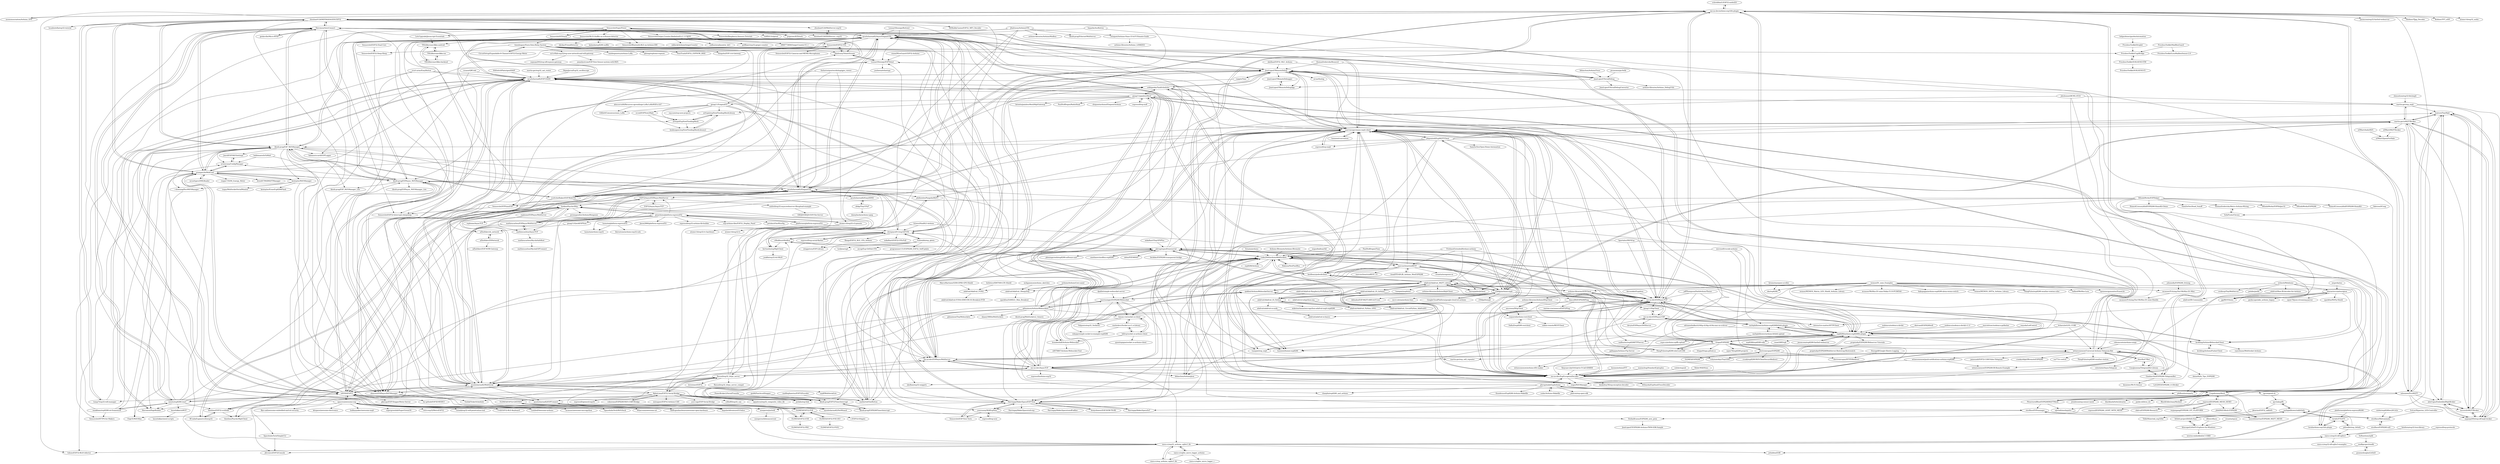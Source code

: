 digraph G {
"schreibfaul1/ESP32-audioI2S" -> "me-no-dev/arduino-esp32fs-plugin" ["e"=1]
"bblanchon/ArduinoJson" -> "Links2004/arduinoWebSockets" ["e"=1]
"moononournation/Arduino_GFX" -> "me-no-dev/arduino-esp32fs-plugin" ["e"=1]
"LennartHennigs/Button2" -> "LennartHennigs/ESPTelnet" ["e"=1]
"LennartHennigs/Button2" -> "ayushsharma82/AsyncElegantOTA" ["e"=1]
"Hieromon/AutoConnect" -> "Hieromon/PageBuilder"
"Hieromon/AutoConnect" -> "khoih-prog/ESPAsync_WiFiManager"
"Hieromon/AutoConnect" -> "ayushsharma82/ESP-DASH"
"Hieromon/AutoConnect" -> "s00500/ESPUI"
"Hieromon/AutoConnect" -> "khoih-prog/ESP_WiFiManager"
"Hieromon/AutoConnect" -> "prampec/IotWebConf"
"Hieromon/AutoConnect" -> "tzapu/WiFiManager" ["e"=1]
"Hieromon/AutoConnect" -> "ayushsharma82/AsyncElegantOTA"
"Hieromon/AutoConnect" -> "marvinroger/async-mqtt-client"
"Hieromon/AutoConnect" -> "alanswx/ESPAsyncWiFiManager"
"Hieromon/AutoConnect" -> "zhouhan0126/WIFIMANAGER-ESP32"
"Hieromon/AutoConnect" -> "ayushsharma82/ElegantOTA"
"Hieromon/AutoConnect" -> "geeksville/Micro-RTSP" ["e"=1]
"Hieromon/AutoConnect" -> "ayushsharma82/WebSerial"
"Hieromon/AutoConnect" -> "JoaoLopesF/RemoteDebug"
"plapointe6/EspMQTTClient" -> "marvinroger/async-mqtt-client"
"plapointe6/EspMQTTClient" -> "256dpi/arduino-mqtt"
"plapointe6/EspMQTTClient" -> "knolleary/pubsubclient" ["e"=1]
"plapointe6/EspMQTTClient" -> "philbowles/esparto"
"plapointe6/EspMQTTClient" -> "hsaturn/TinyMqtt"
"plapointe6/EspMQTTClient" -> "ayushsharma82/WebSerial"
"plapointe6/EspMQTTClient" -> "yoursunny/WifiEspNow"
"plapointe6/EspMQTTClient" -> "espressif/esp-mqtt" ["e"=1]
"plapointe6/EspMQTTClient" -> "khoih-prog/ESP_WiFiManager"
"plapointe6/EspMQTTClient" -> "SamZorSec/Open-Home-Automation" ["e"=1]
"plapointe6/EspMQTTClient" -> "martin-ger/uMQTTBroker"
"martin-ger/uMQTTBroker" -> "martin-ger/esp_mqtt"
"martin-ger/uMQTTBroker" -> "nopnop2002/esp-idf-mqtt-broker"
"martin-ger/uMQTTBroker" -> "terrorsl/sMQTTBroker"
"martin-ger/uMQTTBroker" -> "hsaturn/TinyMqtt"
"martin-ger/uMQTTBroker" -> "mlesniew/PicoMQTT"
"martin-ger/uMQTTBroker" -> "marvinroger/async-mqtt-client"
"martin-ger/uMQTTBroker" -> "256dpi/arduino-mqtt"
"martin-ger/uMQTTBroker" -> "HarringayMakerSpace/ESP-Now"
"martin-ger/uMQTTBroker" -> "ayushsharma82/WebSerial"
"martin-ger/uMQTTBroker" -> "alexCajas/EmbeddedMqttBroker"
"martin-ger/uMQTTBroker" -> "xDWart/MQTTbroker"
"gcgarner/IOTstack" -> "SensorsIot/SuperPower" ["e"=1]
"madhephaestus/ESP32Encoder" -> "khoih-prog/ESP32TimerInterrupt" ["e"=1]
"tonyp7/esp32-wifi-manager" -> "zhouhan0126/WIFIMANAGER-ESP32" ["e"=1]
"tonyp7/esp32-wifi-manager" -> "khoih-prog/ESP_WiFiManager" ["e"=1]
"robsoncouto/arduino-songs" -> "witnessmenow/Universal-Arduino-Telegram-Bot" ["e"=1]
"agucova/awesome-esp" -> "Lembed/Awesome-arduino" ["e"=1]
"agucova/awesome-esp" -> "ayushsharma82/ESP-DASH"
"agucova/awesome-esp" -> "s00500/ESPUI"
"agucova/awesome-esp" -> "mcauser/awesome-micropython" ["e"=1]
"agucova/awesome-esp" -> "SpacehuhnTech/WiFiDuck" ["e"=1]
"agucova/awesome-esp" -> "HQarroum/awesome-iot" ["e"=1]
"agucova/awesome-esp" -> "delftopenhardware/awesome-open-hardware" ["e"=1]
"agucova/awesome-esp" -> "fkie-cad/awesome-embedded-and-iot-security" ["e"=1]
"agucova/awesome-esp" -> "ImpulseAdventure/GUIslice" ["e"=1]
"agucova/awesome-esp" -> "kitspace/awesome-electronics" ["e"=1]
"agucova/awesome-esp" -> "hobbyquaker/awesome-mqtt" ["e"=1]
"agucova/awesome-esp" -> "supergreenlab/SuperGreenOS" ["e"=1]
"agucova/awesome-esp" -> "retro-esp32/RetroESP32" ["e"=1]
"agucova/awesome-esp" -> "risinek/esp32-wifi-penetration-tool" ["e"=1]
"agucova/awesome-esp" -> "T-vK/ESP32-BLE-Keyboard" ["e"=1]
"mruettgers/SMLReader" -> "prampec/IotWebConf" ["e"=1]
"OLIMEX/ESP32-POE" -> "OLIMEX/ESP32-POE-ISO"
"OLIMEX/ESP32-POE" -> "OLIMEX/ESP32-GATEWAY"
"OLIMEX/ESP32-POE" -> "OLIMEX/ESP32-EVB"
"OLIMEX/ESP32-POE" -> "c-/ESP32-Ethgate"
"Aircoookie/Espalexa" -> "me-no-dev/ESPAsyncTCP" ["e"=1]
"mikalhart/TinyGPSPlus" -> "plerup/espsoftwareserial" ["e"=1]
"nkolban/ESP32_BLE_Arduino" -> "marvinroger/async-mqtt-client" ["e"=1]
"nkolban/ESP32_BLE_Arduino" -> "JoaoLopesF/RemoteDebug" ["e"=1]
"JAndrassy/ArduinoOTA" -> "JAndrassy/TelnetStream"
"JAndrassy/ArduinoOTA" -> "ostaquet/Arduino-Nano-33-IoT-Ultimate-Guide"
"JAndrassy/ArduinoOTA" -> "ayushsharma82/ElegantOTA"
"JAndrassy/ArduinoOTA" -> "ayushsharma82/AsyncElegantOTA"
"JAndrassy/ArduinoOTA" -> "arduino-libraries/ArduinoModbus" ["e"=1]
"JAndrassy/ArduinoOTA" -> "chrisjoyce911/esp32FOTA"
"JAndrassy/ArduinoOTA" -> "khoih-prog/EthernetWebServer" ["e"=1]
"ayushsharma82/AsyncElegantOTA" -> "ayushsharma82/ElegantOTA"
"ayushsharma82/AsyncElegantOTA" -> "ayushsharma82/WebSerial"
"ayushsharma82/AsyncElegantOTA" -> "ayushsharma82/ESP-DASH"
"ayushsharma82/AsyncElegantOTA" -> "ayushsharma82/ESPConnect"
"ayushsharma82/AsyncElegantOTA" -> "scottchiefbaker/ESP-WebOTA"
"ayushsharma82/AsyncElegantOTA" -> "chrisjoyce911/esp32FOTA"
"ayushsharma82/AsyncElegantOTA" -> "alanswx/ESPAsyncWiFiManager"
"ayushsharma82/AsyncElegantOTA" -> "me-no-dev/AsyncTCP"
"ayushsharma82/AsyncElegantOTA" -> "marvinroger/async-mqtt-client"
"ayushsharma82/AsyncElegantOTA" -> "khoih-prog/ESPAsync_WiFiManager"
"ayushsharma82/AsyncElegantOTA" -> "me-no-dev/ESPAsyncTCP"
"ayushsharma82/AsyncElegantOTA" -> "me-no-dev/ESPAsyncWebServer" ["e"=1]
"ayushsharma82/AsyncElegantOTA" -> "khoih-prog/ESP_WiFiManager"
"ayushsharma82/AsyncElegantOTA" -> "Hieromon/AutoConnect"
"ayushsharma82/AsyncElegantOTA" -> "SensorsIot/ESP32-OTA"
"SpacehuhnTech/SimpleCLI" -> "jbtronics/ESP32Console" ["e"=1]
"adafruit/circuitpython-org" -> "adafruit/Adafruit_CircuitPython_AdafruitIO" ["e"=1]
"graemedouglas/LittleD" -> "iondbproject/iondb"
"botletics/SIM7000-LTE-Shield" -> "adafruit/Adafruit_FONA" ["e"=1]
"me-no-dev/arduino-esp32fs-plugin" -> "esp8266/arduino-esp8266fs-plugin"
"me-no-dev/arduino-esp32fs-plugin" -> "me-no-dev/AsyncTCP"
"me-no-dev/arduino-esp32fs-plugin" -> "me-no-dev/EspExceptionDecoder"
"me-no-dev/arduino-esp32fs-plugin" -> "me-no-dev/ESPAsyncWebServer" ["e"=1]
"me-no-dev/arduino-esp32fs-plugin" -> "me-no-dev/ESPAsyncTCP"
"me-no-dev/arduino-esp32fs-plugin" -> "lorol/arduino-esp32fs-plugin"
"me-no-dev/arduino-esp32fs-plugin" -> "moononournation/Arduino_GFX" ["e"=1]
"me-no-dev/arduino-esp32fs-plugin" -> "siara-cc/esp32_arduino_sqlite3_lib"
"me-no-dev/arduino-esp32fs-plugin" -> "schreibfaul1/ESP32-audioI2S" ["e"=1]
"me-no-dev/arduino-esp32fs-plugin" -> "jasoncoon/esp32-fastled-webserver" ["e"=1]
"me-no-dev/arduino-esp32fs-plugin" -> "tobozo/ESP32-BLECollector" ["e"=1]
"me-no-dev/arduino-esp32fs-plugin" -> "Bodmer/TJpg_Decoder" ["e"=1]
"me-no-dev/arduino-esp32fs-plugin" -> "Bodmer/TFT_eSPI" ["e"=1]
"me-no-dev/arduino-esp32fs-plugin" -> "atomic14/esp32_audio" ["e"=1]
"me-no-dev/arduino-esp32fs-plugin" -> "zhouhan0126/WIFIMANAGER-ESP32"
"fhessel/esp32_https_server" -> "ayushsharma82/WebSerial"
"fhessel/esp32_https_server" -> "AlphaLima/ESP32-Serial-Bridge"
"fhessel/esp32_https_server" -> "me-no-dev/ESPAsyncWebServer" ["e"=1]
"fhessel/esp32_https_server" -> "kriswiner/ESP32" ["e"=1]
"fhessel/esp32_https_server" -> "me-no-dev/AsyncTCP"
"fhessel/esp32_https_server" -> "fhessel/esp32_https_server_compat"
"fhessel/esp32_https_server" -> "hoeken/PsychicHttp"
"fhessel/esp32_https_server" -> "ayushsharma82/AsyncElegantOTA"
"fhessel/esp32_https_server" -> "SpacehuhnTech/SimpleCLI" ["e"=1]
"fhessel/esp32_https_server" -> "espressif/openocd-esp32" ["e"=1]
"knolleary/pubsubclient" -> "256dpi/arduino-mqtt" ["e"=1]
"knolleary/pubsubclient" -> "marvinroger/async-mqtt-client" ["e"=1]
"knolleary/pubsubclient" -> "Links2004/arduinoWebSockets" ["e"=1]
"knolleary/pubsubclient" -> "adafruit/Adafruit_MQTT_Library" ["e"=1]
"zhouhan0126/WIFIMANAGER-ESP32" -> "tonyp7/esp32-wifi-manager" ["e"=1]
"zhouhan0126/WIFIMANAGER-ESP32" -> "zhouhan0126/WebServer-esp32"
"zhouhan0126/WIFIMANAGER-ESP32" -> "zhouhan0126/DNSServer---esp32"
"zhouhan0126/WIFIMANAGER-ESP32" -> "khoih-prog/ESP_WiFiManager"
"zhouhan0126/WIFIMANAGER-ESP32" -> "Hieromon/AutoConnect"
"zhouhan0126/WIFIMANAGER-ESP32" -> "tzapu/WiFiManager" ["e"=1]
"zhouhan0126/WIFIMANAGER-ESP32" -> "prampec/IotWebConf"
"zhouhan0126/WIFIMANAGER-ESP32" -> "me-no-dev/arduino-esp32fs-plugin"
"zhouhan0126/WIFIMANAGER-ESP32" -> "alanswx/ESPAsyncWiFiManager"
"zhouhan0126/WIFIMANAGER-ESP32" -> "siara-cc/esp32_arduino_sqlite3_lib"
"zhouhan0126/WIFIMANAGER-ESP32" -> "MrBuddyCasino/ESP32_MP3_Decoder" ["e"=1]
"zhouhan0126/WIFIMANAGER-ESP32" -> "fhessel/esp32_https_server"
"zhouhan0126/WIFIMANAGER-ESP32" -> "nkolban/esp32-snippets" ["e"=1]
"zhouhan0126/WIFIMANAGER-ESP32" -> "AlphaLima/ESP32-Serial-Bridge"
"zhouhan0126/WIFIMANAGER-ESP32" -> "lucadentella/esp32-tutorial" ["e"=1]
"zhouhan0126/WebServer-esp32" -> "zhouhan0126/DNSServer---esp32"
"zhouhan0126/DNSServer---esp32" -> "zhouhan0126/WebServer-esp32"
"rjwats/esp8266-react" -> "maakbaas/esp8266-iot-framework"
"rjwats/esp8266-react" -> "theelims/ESP32-sveltekit"
"rjwats/esp8266-react" -> "s00500/ESPUI"
"rjwats/esp8266-react" -> "ayushsharma82/AsyncElegantOTA"
"rjwats/esp8266-react" -> "ayushsharma82/ESP-DASH"
"rjwats/esp8266-react" -> "nrwiersma/ConfigManager"
"rjwats/esp8266-react" -> "lasselukkari/aWOT"
"rjwats/esp8266-react" -> "prampec/IotWebConf"
"rjwats/esp8266-react" -> "ayushsharma82/ElegantOTA"
"rjwats/esp8266-react" -> "Hieromon/PageBuilder"
"rjwats/esp8266-react" -> "ayushsharma82/WebSerial"
"rjwats/esp8266-react" -> "khoih-prog/ESPAsync_WiFiManager"
"siara-cc/esp_arduino_sqlite3_lib" -> "siara-cc/esp32_arduino_sqlite3_lib"
"siara-cc/esp32_arduino_sqlite3_lib" -> "siara-cc/esp32-idf-sqlite3"
"siara-cc/esp32_arduino_sqlite3_lib" -> "siara-cc/sqlite_micro_logger_arduino"
"siara-cc/esp32_arduino_sqlite3_lib" -> "siara-cc/esp_arduino_sqlite3_lib"
"siara-cc/esp32_arduino_sqlite3_lib" -> "jwhiddon/EDB"
"siara-cc/esp32_arduino_sqlite3_lib" -> "tobozo/ESP32-BLECollector" ["e"=1]
"siara-cc/esp32_arduino_sqlite3_lib" -> "me-no-dev/arduino-esp32fs-plugin"
"siara-cc/esp32_arduino_sqlite3_lib" -> "ayushsharma82/AsyncElegantOTA"
"siara-cc/esp32_arduino_sqlite3_lib" -> "jbtronics/ESP32Console"
"lasselukkari/aWOT" -> "lasselukkari/awot-scripts"
"shmuelzon/esp32-ble2mqtt" -> "martin-ger/esp_mqtt" ["e"=1]
"espressif/esp-mdf" -> "gmag11/painlessMesh" ["e"=1]
"marcoschwartz/aREST" -> "marcoschwartz/aREST_UI"
"marcoschwartz/aREST" -> "Links2004/arduinoWebSockets"
"marcoschwartz/aREST" -> "knolleary/pubsubclient" ["e"=1]
"marcoschwartz/aREST" -> "tzapu/WiFiManager" ["e"=1]
"marcoschwartz/aREST" -> "tuanpmt/esp_mqtt" ["e"=1]
"marcoschwartz/aREST" -> "homieiot/homie-esp8266" ["e"=1]
"marcoschwartz/aREST" -> "plerup/espsoftwareserial"
"marcoschwartz/aREST" -> "csquared/arduino-restclient"
"marcoschwartz/aREST" -> "bblanchon/ArduinoJson" ["e"=1]
"marcoschwartz/aREST" -> "Imroy/pubsubclient" ["e"=1]
"marcoschwartz/aREST" -> "marvinroger/async-mqtt-client"
"marcoschwartz/aREST" -> "esp8266/arduino-esp8266fs-plugin"
"marcoschwartz/aREST" -> "itead/ITEADLIB_Arduino_WeeESP8266" ["e"=1]
"marcoschwartz/aREST" -> "cesanta/mongoose-os" ["e"=1]
"marcoschwartz/aREST" -> "me-no-dev/ESPAsyncTCP"
"me-no-dev/AsyncTCP" -> "me-no-dev/ESPAsyncWebServer" ["e"=1]
"me-no-dev/AsyncTCP" -> "me-no-dev/ESPAsyncTCP"
"me-no-dev/AsyncTCP" -> "me-no-dev/arduino-esp32fs-plugin"
"me-no-dev/AsyncTCP" -> "marvinroger/async-mqtt-client"
"me-no-dev/AsyncTCP" -> "ayushsharma82/AsyncElegantOTA"
"me-no-dev/AsyncTCP" -> "fhessel/esp32_https_server"
"me-no-dev/AsyncTCP" -> "Links2004/arduinoWebSockets"
"me-no-dev/AsyncTCP" -> "ayushsharma82/ElegantOTA"
"me-no-dev/AsyncTCP" -> "ayushsharma82/WebSerial"
"me-no-dev/AsyncTCP" -> "siara-cc/esp32_arduino_sqlite3_lib"
"me-no-dev/AsyncTCP" -> "Hieromon/AutoConnect"
"me-no-dev/AsyncTCP" -> "me-no-dev/EspExceptionDecoder"
"me-no-dev/AsyncTCP" -> "bblanchon/ArduinoJson" ["e"=1]
"me-no-dev/AsyncTCP" -> "espressif/arduino-esp32" ["e"=1]
"me-no-dev/AsyncTCP" -> "me-no-dev/ESPAsyncUDP"
"cesanta/mjson" -> "bluscape/LittleFS-Explorer-for-Windows" ["e"=1]
"ofekp/TinyUPnP" -> "ayushsharma82/EasyDDNS"
"ofekp/TinyUPnP" -> "dannybackx/arduino-upnp"
"SensorsIot/Wi-Fi-Sniffer-as-a-Human-detector" -> "kalanda/esp8266-sniffer" ["e"=1]
"SensorsIot/Wi-Fi-Sniffer-as-a-Human-detector" -> "SensorsIot/NTPtimeESP" ["e"=1]
"SensorsIot/Wi-Fi-Sniffer-as-a-Human-detector" -> "SensorsIot/Bluetooth-BLE-on-Arduino-IDE"
"SensorsIot/Wi-Fi-Sniffer-as-a-Human-detector" -> "skickar/FriendDetector"
"GoogleCloudPlatform/google-cloud-iot-arduino" -> "256dpi/arduino-mqtt" ["e"=1]
"Inteform/esp32-lora-library" -> "siara-cc/esp32-idf-sqlite3" ["e"=1]
"chrisjoyce911/esp32FOTA" -> "ayushsharma82/ElegantOTA"
"chrisjoyce911/esp32FOTA" -> "ayushsharma82/AsyncElegantOTA"
"chrisjoyce911/esp32FOTA" -> "iotappstory/ESP-Library"
"chrisjoyce911/esp32FOTA" -> "eModbus/eModbus" ["e"=1]
"chrisjoyce911/esp32FOTA" -> "LennartHennigs/ESPTelnet"
"chrisjoyce911/esp32FOTA" -> "bertmelis/espMqttClient"
"chrisjoyce911/esp32FOTA" -> "fbiego/ESP32_BLE_OTA_Arduino" ["e"=1]
"chrisjoyce911/esp32FOTA" -> "Fishwaldo/esp_ghota"
"chrisjoyce911/esp32FOTA" -> "khoih-prog/ESP32TimerInterrupt"
"chrisjoyce911/esp32FOTA" -> "mikalhart/ESP32-OTA-Pull"
"chrisjoyce911/esp32FOTA" -> "espressif/esp-serial-flasher" ["e"=1]
"ayushsharma82/ESP-DASH" -> "s00500/ESPUI"
"ayushsharma82/ESP-DASH" -> "ayushsharma82/WebSerial"
"ayushsharma82/ESP-DASH" -> "ayushsharma82/ElegantOTA"
"ayushsharma82/ESP-DASH" -> "ayushsharma82/AsyncElegantOTA"
"ayushsharma82/ESP-DASH" -> "Hieromon/AutoConnect"
"ayushsharma82/ESP-DASH" -> "ayushsharma82/ESPConnect"
"ayushsharma82/ESP-DASH" -> "me-no-dev/ESPAsyncWebServer" ["e"=1]
"ayushsharma82/ESP-DASH" -> "mathertel/OneButton" ["e"=1]
"ayushsharma82/ESP-DASH" -> "ImpulseAdventure/GUIslice" ["e"=1]
"ayushsharma82/ESP-DASH" -> "JoaoLopesF/RemoteDebug"
"ayushsharma82/ESP-DASH" -> "arkhipenko/TaskScheduler" ["e"=1]
"ayushsharma82/ESP-DASH" -> "me-no-dev/EspExceptionDecoder"
"ayushsharma82/ESP-DASH" -> "rjwats/esp8266-react"
"ayushsharma82/ESP-DASH" -> "marvinroger/async-mqtt-client"
"ayushsharma82/ESP-DASH" -> "khoih-prog/ESPAsync_WiFiManager"
"PowerBroker2/SerialTransfer" -> "khoih-prog/ESP32TimerInterrupt" ["e"=1]
"geeksville/Micro-RTSP" -> "Hieromon/AutoConnect" ["e"=1]
"s00500/ESPUI" -> "ayushsharma82/ESP-DASH"
"s00500/ESPUI" -> "ayushsharma82/WebSerial"
"s00500/ESPUI" -> "Hieromon/AutoConnect"
"s00500/ESPUI" -> "ayushsharma82/ElegantOTA"
"s00500/ESPUI" -> "ImpulseAdventure/GUIslice" ["e"=1]
"s00500/ESPUI" -> "luc-github/ESP3D-WEBUI" ["e"=1]
"s00500/ESPUI" -> "ayushsharma82/AsyncElegantOTA"
"s00500/ESPUI" -> "rjwats/esp8266-react"
"s00500/ESPUI" -> "me-no-dev/ESPAsyncWebServer" ["e"=1]
"s00500/ESPUI" -> "arkhipenko/TaskScheduler" ["e"=1]
"s00500/ESPUI" -> "pkerspe/ESP-StepperMotor-Server" ["e"=1]
"s00500/ESPUI" -> "agucova/awesome-esp"
"s00500/ESPUI" -> "prampec/IotWebConf"
"s00500/ESPUI" -> "khoih-prog/ESP_WiFiManager"
"s00500/ESPUI" -> "mathertel/OneButton" ["e"=1]
"AlphaLima/ESP32-Serial-Bridge" -> "roboremo/ESP8266-WiFi-UART-Bridge" ["e"=1]
"AlphaLima/ESP32-Serial-Bridge" -> "jeelabs/esp-link" ["e"=1]
"AlphaLima/ESP32-Serial-Bridge" -> "ayushsharma82/WebSerial"
"AlphaLima/ESP32-Serial-Bridge" -> "miwagner/ESP32-Arduino-CAN" ["e"=1]
"AlphaLima/ESP32-Serial-Bridge" -> "yuri-rage/ESP-Serial-Bridge" ["e"=1]
"AlphaLima/ESP32-Serial-Bridge" -> "fhessel/esp32_https_server"
"AlphaLima/ESP32-Serial-Bridge" -> "OLIMEX/ESP32-GATEWAY"
"AlphaLima/ESP32-Serial-Bridge" -> "collin80/esp32_can" ["e"=1]
"AlphaLima/ESP32-Serial-Bridge" -> "espressif/openocd-esp32" ["e"=1]
"AlphaLima/ESP32-Serial-Bridge" -> "aquaticus/esp32_composite_video_lib" ["e"=1]
"AlphaLima/ESP32-Serial-Bridge" -> "tonyp7/esp32-wifi-manager" ["e"=1]
"AlphaLima/ESP32-Serial-Bridge" -> "eModbus/eModbus" ["e"=1]
"AlphaLima/ESP32-Serial-Bridge" -> "khoih-prog/ESP32TimerInterrupt"
"jjg/RESTduino" -> "interactive-matter/aJson"
"joltwallet/esp_littlefs" -> "lorol/LITTLEFS" ["e"=1]
"joltwallet/esp_littlefs" -> "siara-cc/esp32-idf-sqlite3" ["e"=1]
"joltwallet/esp_littlefs" -> "earlephilhower/mklittlefs" ["e"=1]
"ayushsharma82/ElegantOTA" -> "ayushsharma82/AsyncElegantOTA"
"ayushsharma82/ElegantOTA" -> "ayushsharma82/WebSerial"
"ayushsharma82/ElegantOTA" -> "ayushsharma82/ESP-DASH"
"ayushsharma82/ElegantOTA" -> "chrisjoyce911/esp32FOTA"
"ayushsharma82/ElegantOTA" -> "scottchiefbaker/ESP-WebOTA"
"ayushsharma82/ElegantOTA" -> "s00500/ESPUI"
"ayushsharma82/ElegantOTA" -> "ayushsharma82/ESPConnect"
"ayushsharma82/ElegantOTA" -> "khoih-prog/ESPAsync_WiFiManager"
"ayushsharma82/ElegantOTA" -> "Hieromon/AutoConnect"
"ayushsharma82/ElegantOTA" -> "khoih-prog/ESP_WiFiManager"
"ayushsharma82/ElegantOTA" -> "mathertel/OneButton" ["e"=1]
"ayushsharma82/ElegantOTA" -> "me-no-dev/ESPAsyncWebServer" ["e"=1]
"ayushsharma82/ElegantOTA" -> "ESP32Async/ESPAsyncWebServer"
"ayushsharma82/ElegantOTA" -> "ayushsharma82/EasyDDNS"
"ayushsharma82/ElegantOTA" -> "marvinroger/async-mqtt-client"
"ropg/ezTime" -> "khoih-prog/ESP32TimerInterrupt" ["e"=1]
"ropg/ezTime" -> "JoaoLopesF/RemoteDebug" ["e"=1]
"Xinyuan-LilyGO/LilyGo-T-Call-SIM800" -> "me-no-dev/EspExceptionDecoder" ["e"=1]
"bxparks/AceButton" -> "ayushsharma82/AsyncElegantOTA" ["e"=1]
"bxparks/AceButton" -> "JoaoLopesF/SerialDebug" ["e"=1]
"SensorsIot/Geiger-Counter-RadiationD-v1.1-CAJOE-" -> "2969773606/GeigerCounter-V1.1"
"SensorsIot/Geiger-Counter-RadiationD-v1.1-CAJOE-" -> "mkheck/ArduinoGeigerCounter"
"SensorsIot/Geiger-Counter-RadiationD-v1.1-CAJOE-" -> "radhoo/uradmonitor_kit1"
"SensorsIot/Geiger-Counter-RadiationD-v1.1-CAJOE-" -> "grillbaer/esp32-geiger-counter"
"mathertel/OneButton" -> "ayushsharma82/ESP-DASH" ["e"=1]
"mathertel/OneButton" -> "ayushsharma82/AsyncElegantOTA" ["e"=1]
"mathertel/OneButton" -> "ayushsharma82/ElegantOTA" ["e"=1]
"mathertel/OneButton" -> "plerup/espsoftwareserial" ["e"=1]
"mathertel/OneButton" -> "JoaoLopesF/RemoteDebug" ["e"=1]
"mathertel/OneButton" -> "s00500/ESPUI" ["e"=1]
"ayushsharma82/WebSerial" -> "ayushsharma82/ESP-DASH"
"ayushsharma82/WebSerial" -> "ayushsharma82/AsyncElegantOTA"
"ayushsharma82/WebSerial" -> "ayushsharma82/ElegantOTA"
"ayushsharma82/WebSerial" -> "ayushsharma82/ESPConnect"
"ayushsharma82/WebSerial" -> "s00500/ESPUI"
"ayushsharma82/WebSerial" -> "khoih-prog/ESPAsync_WiFiManager"
"ayushsharma82/WebSerial" -> "AlphaLima/ESP32-Serial-Bridge"
"ayushsharma82/WebSerial" -> "LennartHennigs/ESPTelnet"
"ayushsharma82/WebSerial" -> "alanswx/ESPAsyncWiFiManager"
"ayushsharma82/WebSerial" -> "JAndrassy/TelnetStream"
"ayushsharma82/WebSerial" -> "khoih-prog/ESP32TimerInterrupt"
"ayushsharma82/WebSerial" -> "mlesniew/PicoMQTT"
"ayushsharma82/WebSerial" -> "asjdf/WebSerialLite"
"ayushsharma82/WebSerial" -> "fhessel/esp32_https_server"
"ayushsharma82/WebSerial" -> "JoaoLopesF/RemoteDebug"
"evert-arias/EasyButton" -> "khoih-prog/ESP32TimerInterrupt" ["e"=1]
"evert-arias/EasyButton" -> "Hieromon/PageBuilder" ["e"=1]
"evert-arias/EasyButton" -> "s00500/ESPUI" ["e"=1]
"evert-arias/EasyButton" -> "ayushsharma82/ESP-DASH" ["e"=1]
"gilmaimon/ArduinoWebsockets" -> "Links2004/arduinoWebSockets"
"gilmaimon/ArduinoWebsockets" -> "morrissinger/ESP8266-Websocket"
"gilmaimon/ArduinoWebsockets" -> "timum-viw/socket.io-client"
"gilmaimon/ArduinoWebsockets" -> "gilmaimon/TinyWebsockets"
"gilmaimon/ArduinoWebsockets" -> "chrisjoyce911/esp32FOTA"
"gilmaimon/ArduinoWebsockets" -> "skaarj1989/mWebSockets"
"gilmaimon/ArduinoWebsockets" -> "khoih-prog/WebSockets2_Generic"
"gilmaimon/ArduinoWebsockets" -> "HarringayMakerSpace/ESP-Now"
"gilmaimon/ArduinoWebsockets" -> "plerup/espsoftwareserial"
"gilmaimon/ArduinoWebsockets" -> "ayushsharma82/WebSerial"
"gilmaimon/ArduinoWebsockets" -> "ayushsharma82/AsyncElegantOTA"
"gilmaimon/ArduinoWebsockets" -> "mathertel/OneButton" ["e"=1]
"gilmaimon/ArduinoWebsockets" -> "Hieromon/PageBuilder"
"r-downing/PersWiFiManager" -> "ChipCE/WiFiMan"
"esphome/ESPAsyncWebServer" -> "esphome/AsyncTCP"
"Qrome/marquee-scroller" -> "skx/esp8266" ["e"=1]
"yoursunny/WifiEspNow" -> "HarringayMakerSpace/ESP-Now"
"yoursunny/WifiEspNow" -> "espressif/esp-now" ["e"=1]
"yoursunny/WifiEspNow" -> "SensorsIot/ESP-Now-Tests"
"yoursunny/WifiEspNow" -> "StefanBruens/ESP8266_new_pwm"
"thomasfredericks/Bounce2" -> "JoaoLopesF/RemoteDebug" ["e"=1]
"thomasfredericks/Bounce2" -> "JoaoLopesF/SerialDebug" ["e"=1]
"MarcoMartines/GSM-GPRS-GPS-Shield" -> "adafruit/Adafruit_FONA" ["e"=1]
"Hieromon/PageBuilder" -> "Hieromon/AutoConnect"
"ejeklint/ArduinoWebsocketServer" -> "brandenhall/Arduino-Websocket"
"ejeklint/ArduinoWebsocketServer" -> "krohling/ArduinoWebsocketClient"
"ejeklint/ArduinoWebsocketServer" -> "morrissinger/ESP8266-Websocket"
"bblanchon/ArduinoTrace" -> "JoaoLopesF/SerialDebug" ["e"=1]
"JAndrassy/TelnetStream" -> "SensorsIot/ESP32-OTA"
"JAndrassy/TelnetStream" -> "LennartHennigs/ESPTelnet"
"siara-cc/esp32-idf-sqlite3" -> "siara-cc/esp32-idf-sqlite3-examples"
"siara-cc/esp32-idf-sqlite3" -> "siara-cc/esp32_arduino_sqlite3_lib"
"nopnop2002/esp-idf-mqtt-broker" -> "hsaturn/TinyMqtt"
"nopnop2002/esp-idf-mqtt-broker" -> "alexCajas/EmbeddedMqttBroker"
"nopnop2002/esp-idf-mqtt-broker" -> "terrorsl/sMQTTBroker"
"nopnop2002/esp-idf-mqtt-broker" -> "martin-ger/uMQTTBroker"
"scottchiefbaker/ESP-WebOTA" -> "ayushsharma82/ElegantOTA"
"scottchiefbaker/ESP-WebOTA" -> "ayushsharma82/AsyncElegantOTA"
"scottchiefbaker/ESP-WebOTA" -> "khoih-prog/ESP32TimerInterrupt"
"scottchiefbaker/ESP-WebOTA" -> "JoaoLopesF/RemoteDebug"
"scottchiefbaker/ESP-WebOTA" -> "SensorsIot/ESP32-OTA"
"scottchiefbaker/ESP-WebOTA" -> "khoih-prog/ESP_WiFiManager"
"scottchiefbaker/ESP-WebOTA" -> "SensorsIot/NTPtimeESP" ["e"=1]
"OLIMEX/ESP32-POE-ISO" -> "OLIMEX/ESP32-POE"
"OLIMEX/ESP32-POE-ISO" -> "OLIMEX/ESP32-POE2"
"shurillu/CTBot" -> "CasaJasmina/TelegramBot-Library"
"shurillu/CTBot" -> "cotestatnt/AsyncTelegram"
"shurillu/CTBot" -> "witnessmenow/Universal-Arduino-Telegram-Bot"
"littlefs-project/littlefs-fuse" -> "bluscape/LittleFS-Explorer-for-Windows"
"littlefs-project/littlefs-fuse" -> "earlephilhower/mklittlefs"
"earlephilhower/arduino-esp8266littlefs-plugin" -> "earlephilhower/arduino-littlefs-upload"
"earlephilhower/arduino-esp8266littlefs-plugin" -> "esp8266/arduino-esp8266fs-plugin"
"earlephilhower/arduino-esp8266littlefs-plugin" -> "lorol/arduino-esp32fs-plugin"
"earlephilhower/arduino-esp8266littlefs-plugin" -> "me-no-dev/ESPAsyncUDP"
"JoaoLopesF/RemoteDebugApp" -> "JoaoLopesF/RemoteDebugger"
"JoaoLopesF/SerialDebug" -> "JoaoLopesF/RemoteDebug"
"JoaoLopesF/SerialDebug" -> "JoaoLopesF/SerialDebugConverter"
"JoaoLopesF/SerialDebug" -> "arduino-libraries/Arduino_DebugUtils" ["e"=1]
"JoaoLopesF/SerialDebug" -> "JoaoLopesF/RemoteDebugApp"
"SensorsIot/ESP32-Dual-Core" -> "SensorsIot/ESP32-Deep-Sleep"
"piconomix/px-fwlib" -> "JoaoLopesF/SerialDebug"
"leonyuhanov/ESP-NOW-TX-RX" -> "HarringayMakerSpace/ESP-Now"
"amcewen/HttpClient" -> "arduino-libraries/ArduinoHttpClient"
"amcewen/HttpClient" -> "csquared/arduino-restclient"
"arttupii/espNowFloodingMeshLibrary" -> "arttupii/EspNowFloodingMesh"
"arttupii/espNowFloodingMeshLibrary" -> "leodesigner/espNowFloodingMeshLibrary2"
"xoseperez/justwifi" -> "xoseperez/debounceevent"
"gmag11/EnigmaIOT" -> "G4lile0/Comunicaciones_LoRa"
"gmag11/EnigmaIOT" -> "arttupii/EspNowFloodingMesh"
"gmag11/EnigmaIOT" -> "arttupii/espNowFloodingMeshLibrary"
"gmag11/EnigmaIOT" -> "aZholtikov/zh_network"
"gmag11/EnigmaIOT" -> "eccnil/ESPNow2Mqtt"
"gmag11/EnigmaIOT" -> "HarringayMakerSpace/ESP-Now"
"gmag11/EnigmaIOT" -> "esp-now/esp-now-projects"
"earlephilhower/mklittlefs" -> "igrr/mkspiffs"
"earlephilhower/mklittlefs" -> "lorol/LITTLEFS"
"earlephilhower/mklittlefs" -> "littlefs-project/littlefs-fuse"
"arttupii/EspNowFloodingMesh" -> "arttupii/espNowFloodingMeshLibrary"
"arttupii/EspNowFloodingMesh" -> "leodesigner/espNowFloodingMeshLibrary2"
"jkearins/ESP32_mkfatfs" -> "TobleMiner/mk_esp32fat"
"JoaoLopesF/RemoteDebugger" -> "JoaoLopesF/RemoteDebugApp"
"SensorsIot/ESP-Now-Tests" -> "HarringayMakerSpace/ESP-Now"
"espressif/esp-serial-flasher" -> "chrisjoyce911/esp32FOTA" ["e"=1]
"adafruit/adafruit-io-node" -> "adafruit/adafruit-io-basics"
"martin-ger/esp32_nat_router" -> "ayushsharma82/ESP-DASH" ["e"=1]
"SensorsIot/IOTstack" -> "SensorsIot/SuperPower" ["e"=1]
"SensorsIot/IOTstack" -> "timmbogner/Farm-Data-Relay-System" ["e"=1]
"PaulStoffregen/Time" -> "me-no-dev/EspExceptionDecoder" ["e"=1]
"PaulStoffregen/Time" -> "Links2004/arduinoWebSockets" ["e"=1]
"BojanJurca/Esp32_oscilloscope" -> "ayushsharma82/ESP-DASH" ["e"=1]
"Makuna/NeoPixelBus" -> "Links2004/arduinoWebSockets" ["e"=1]
"Makuna/NeoPixelBus" -> "marvinroger/async-mqtt-client" ["e"=1]
"nodemcu/nodemcu-devkit" -> "esp8266/arduino-esp8266fs-plugin" ["e"=1]
"ostaquet/Arduino-Nano-33-IoT-Ultimate-Guide" -> "arduino-libraries/Arduino_LSM6DS3"
"eModbus/eModbus" -> "chrisjoyce911/esp32FOTA" ["e"=1]
"eModbus/eModbus" -> "bertmelis/espMqttClient" ["e"=1]
"eModbus/eModbus" -> "plerup/espsoftwareserial" ["e"=1]
"CircuitSetup/Expandable-6-Channel-ESP32-Energy-Meter" -> "timmbogner/Farm-Data-Relay-System" ["e"=1]
"LetsUpgrade/Javascript-Essentials" -> "THLfi/koronavilkku-android" ["e"=1]
"sirleech/Webduino" -> "ovidiucp/TinyWebServer"
"sirleech/Webduino" -> "interactive-matter/aJson"
"sirleech/Webduino" -> "jjg/RESTduino"
"sirleech/Webduino" -> "adafruit/Raw-IR-decoder-for-Arduino"
"sirleech/Webduino" -> "krohling/ArduinoWebsocketClient"
"sirleech/Webduino" -> "ejeklint/ArduinoWebsocketServer"
"sirleech/Webduino" -> "jeelabs/jeelib" ["e"=1]
"HASwitchPlate/openHASP" -> "ayushsharma82/ESP-DASH" ["e"=1]
"lorol/arduino-esp32fs-plugin" -> "earlephilhower/arduino-esp8266littlefs-plugin"
"lorol/arduino-esp32fs-plugin" -> "lorol/LITTLEFS"
"256dpi/arduino-mqtt" -> "marvinroger/async-mqtt-client"
"256dpi/arduino-mqtt" -> "adafruit/Adafruit_MQTT_Library"
"256dpi/arduino-mqtt" -> "knolleary/pubsubclient" ["e"=1]
"256dpi/arduino-mqtt" -> "tuanpmt/esp_mqtt" ["e"=1]
"256dpi/arduino-mqtt" -> "256dpi/lwmqtt"
"256dpi/arduino-mqtt" -> "martin-ger/uMQTTBroker"
"256dpi/arduino-mqtt" -> "GoogleCloudPlatform/google-cloud-iot-arduino" ["e"=1]
"256dpi/arduino-mqtt" -> "arkhipenko/TaskScheduler" ["e"=1]
"256dpi/arduino-mqtt" -> "plapointe6/EspMQTTClient"
"256dpi/arduino-mqtt" -> "homieiot/homie-esp8266" ["e"=1]
"256dpi/arduino-mqtt" -> "vshymanskyy/TinyGSM" ["e"=1]
"256dpi/arduino-mqtt" -> "debsahu/ESP-MQTT-AWS-IoT-Core" ["e"=1]
"256dpi/arduino-mqtt" -> "bblanchon/ArduinoJson" ["e"=1]
"256dpi/arduino-mqtt" -> "mcci-catena/arduino-lmic" ["e"=1]
"256dpi/arduino-mqtt" -> "plerup/espsoftwareserial"
"adafruit/Adafruit_MQTT_Library" -> "adafruit/Adafruit_IO_Arduino"
"adafruit/Adafruit_MQTT_Library" -> "256dpi/arduino-mqtt"
"adafruit/Adafruit_MQTT_Library" -> "adafruit/Adafruit_IO_Python"
"adafruit/Adafruit_MQTT_Library" -> "knolleary/pubsubclient" ["e"=1]
"adafruit/Adafruit_MQTT_Library" -> "marvinroger/async-mqtt-client"
"adafruit/Adafruit_MQTT_Library" -> "adafruit/Adafruit_FONA"
"adafruit/Adafruit_MQTT_Library" -> "adafruit/Adafruit_SleepyDog"
"adafruit/Adafruit_MQTT_Library" -> "dancol90/ESP8266Ping"
"adafruit/Adafruit_MQTT_Library" -> "tuanpmt/espduino" ["e"=1]
"adafruit/Adafruit_MQTT_Library" -> "Imroy/pubsubclient" ["e"=1]
"adafruit/Adafruit_MQTT_Library" -> "chaeplin/esp8266_and_arduino" ["e"=1]
"adafruit/Adafruit_MQTT_Library" -> "Coopdis/easyMesh"
"adafruit/Adafruit_MQTT_Library" -> "arduino-libraries/ArduinoMqttClient" ["e"=1]
"adafruit/Adafruit_MQTT_Library" -> "arduino-libraries/NTPClient" ["e"=1]
"adafruit/Adafruit_MQTT_Library" -> "ejeklint/ArduinoWebsocketServer"
"SensorsIot/SuperPower" -> "SensorsIot/IOTstack" ["e"=1]
"SensorsIot/SuperPower" -> "SensorsIot/HTTPS-for-Makers"
"SensorsIot/SuperPower" -> "gcgarner/IOTstack" ["e"=1]
"SensorsIot/SuperPower" -> "SensorsIot/ESP32-OTA"
"SensorsIot/SuperPower" -> "SensorsIot/Bluetooth-BLE-on-Arduino-IDE"
"SensorsIot/SuperPower" -> "SensorsIot/Wi-Fi-Sniffer-as-a-Human-detector"
"SensorsIot/SuperPower" -> "SensorsIot/ESP32-Interrupts-deepsleep"
"SensorsIot/SuperPower" -> "SensorsIot/Raspberry-Sensors-Tutorials"
"SensorsIot/SuperPower" -> "SensorsIot/Geiger-Counter-RadiationD-v1.1-CAJOE-"
"SensorsIot/SuperPower" -> "THLfi/koronavilkku-android"
"SensorsIot/SuperPower" -> "duff2013/ulptool" ["e"=1]
"SensorsIot/SuperPower" -> "LetsUpgrade/Javascript-Essentials" ["e"=1]
"m1cr0lab-esp32/esp-now-network-and-wifi-gateway" -> "nopnop2002/esp-idf-espnow-gateway"
"m1cr0lab-esp32/esp-now-network-and-wifi-gateway" -> "jonasbystrom/ESP-Now-Sensor-system-with-WiFi"
"adafruit/Adafruit_Python_GPIO" -> "adafruit/Adafruit_IO_Python" ["e"=1]
"maakbaas/esp8266-iot-framework" -> "rjwats/esp8266-react"
"maakbaas/esp8266-iot-framework" -> "SensorsIot/HTTPS-for-Makers"
"maakbaas/esp8266-iot-framework" -> "khoih-prog/ESP_WiFiManager"
"maakbaas/esp8266-iot-framework" -> "prampec/IotWebConf"
"maakbaas/esp8266-iot-framework" -> "Hieromon/AutoConnect"
"ledgardener/gardenAutomation" -> "PricelessToolkit/Droplet" ["e"=1]
"SofaPirate/Chrono" -> "thomasfredericks/Metro-Arduino-Wiring"
"khoih-prog/ESP_WiFiManager" -> "khoih-prog/ESPAsync_WiFiManager"
"khoih-prog/ESP_WiFiManager" -> "khoih-prog/ESP_WiFiManager_Lite"
"khoih-prog/ESP_WiFiManager" -> "nrwiersma/ConfigManager"
"khoih-prog/ESP_WiFiManager" -> "alanswx/ESPAsyncWiFiManager"
"khoih-prog/ESP_WiFiManager" -> "khoih-prog/ESP32TimerInterrupt"
"khoih-prog/ESP_WiFiManager" -> "Hieromon/AutoConnect"
"khoih-prog/ESP_WiFiManager" -> "khoih-prog/ESP8266TimerInterrupt"
"khoih-prog/ESP_WiFiManager" -> "ayushsharma82/AsyncElegantOTA"
"khoih-prog/ESP_WiFiManager" -> "fabianoriccardi/ESPLogger"
"khoih-prog/ESP_WiFiManager" -> "zhouhan0126/WIFIMANAGER-ESP32"
"khoih-prog/ESP_WiFiManager" -> "kentaylor/WiFiManager"
"khoih-prog/ESP_WiFiManager" -> "scottchiefbaker/ESP-WebOTA"
"khoih-prog/ESP_WiFiManager" -> "tobozo/ESP32-BLECollector" ["e"=1]
"khoih-prog/ESP_WiFiManager" -> "prampec/IotWebConf"
"khoih-prog/ESP_WiFiManager" -> "Juerd/ESP-WiFiSettings"
"gin66/FastAccelStepper" -> "khoih-prog/ESP32TimerInterrupt" ["e"=1]
"kosme/arduinoFFT" -> "me-no-dev/EspExceptionDecoder" ["e"=1]
"LennartHennigs/ESPTelnet" -> "JAndrassy/TelnetStream"
"LennartHennigs/ESPTelnet" -> "fabianoriccardi/ESPLogger"
"LennartHennigs/ESPTelnet" -> "JoaoLopesF/RemoteDebug"
"LennartHennigs/ESPTelnet" -> "yasheena/telnetspy"
"ydonnelly/ESP8266_fritzing" -> "mcauser/Fritzing-Part-WeMos-D1-Mini" ["e"=1]
"amperka/ino" -> "interactive-matter/aJson" ["e"=1]
"igrr/esptool-ck" -> "igrr/mkspiffs" ["e"=1]
"adafruit/Adafruit_FONA" -> "adafruit/Adafruit-FONA-SIMCOM-3G-Breakout-PCB"
"adafruit/Adafruit_IO_Python" -> "adafruit/Adafruit_IO_Arduino"
"adafruit/Adafruit_IO_Python" -> "adafruit/Adafruit_CircuitPython_AdafruitIO"
"adafruit/Adafruit_IO_Python" -> "adafruit/adafruit-io-node"
"adafruit/Adafruit_IO_Python" -> "adafruit/Adafruit_MQTT_Library"
"adafruit/Adafruit_IO_Python" -> "adafruit/Adafruit_Python_GPIO" ["e"=1]
"adafruit/Adafruit_IO_Python" -> "miketeachman/micropython-adafruit-mqtt-esp8266"
"h2zero/NimBLE-Arduino" -> "chrisjoyce911/esp32FOTA" ["e"=1]
"h2zero/NimBLE-Arduino" -> "me-no-dev/EspExceptionDecoder" ["e"=1]
"h2zero/NimBLE-Arduino" -> "s00500/ESPUI" ["e"=1]
"siara-cc/sqlite_micro_logger_arduino" -> "siara-cc/esp32_arduino_sqlite3_lib"
"siara-cc/sqlite_micro_logger_arduino" -> "siara-cc/sqlite_micro_logger_c"
"siara-cc/sqlite_micro_logger_arduino" -> "siara-cc/esp_arduino_sqlite3_lib"
"lorol/LITTLEFS" -> "earlephilhower/mklittlefs"
"lorol/LITTLEFS" -> "lorol/arduino-esp32fs-plugin"
"lorol/LITTLEFS" -> "joltwallet/esp_littlefs" ["e"=1]
"khoih-prog/ESPAsync_WiFiManager" -> "khoih-prog/ESP_WiFiManager"
"khoih-prog/ESPAsync_WiFiManager" -> "alanswx/ESPAsyncWiFiManager"
"khoih-prog/ESPAsync_WiFiManager" -> "khoih-prog/ESPAsync_WiFiManager_Lite"
"khoih-prog/ESPAsync_WiFiManager" -> "Hieromon/AutoConnect"
"khoih-prog/ESPAsync_WiFiManager" -> "khoih-prog/ESP_WiFiManager_Lite"
"khoih-prog/ESPAsync_WiFiManager" -> "ayushsharma82/WebSerial"
"khoih-prog/ESPAsync_WiFiManager" -> "earlephilhower/arduino-esp8266littlefs-plugin"
"khoih-prog/ESPAsync_WiFiManager" -> "nrwiersma/ConfigManager"
"khoih-prog/ESPAsync_WiFiManager" -> "philbowles/PangolinMQTT"
"khoih-prog/ESPAsync_WiFiManager" -> "ayushsharma82/AsyncElegantOTA"
"khoih-prog/ESPAsync_WiFiManager" -> "ayushsharma82/ElegantOTA"
"SensorsIot/ESP32-OTA" -> "SensorsIot/ESP32-Interrupts-deepsleep"
"SensorsIot/ESP32-OTA" -> "JAndrassy/TelnetStream"
"SensorsIot/ESP32-OTA" -> "SensorsIot/ESP32-Cameras-and-MEMS-Microphones"
"SensorsIot/ESP32-OTA" -> "SensorsIot/ESP32-Deep-Sleep"
"khoih-prog/ESP8266TimerInterrupt" -> "khoih-prog/ESP32TimerInterrupt"
"StorageB/Google-Sheets-Logging" -> "electronicsguy/HTTPSRedirect"
"krohling/ArduinoWebsocketClient" -> "ejeklint/ArduinoWebsocketServer"
"krohling/ArduinoWebsocketClient" -> "krohling/ArduinoPusherClient"
"krohling/ArduinoWebsocketClient" -> "razerbeans/WebSocket-Arduino"
"eccnil/ESPNow2Mqtt" -> "arttupii/EspNowFloodingMesh"
"eccnil/ESPNow2Mqtt" -> "leodesigner/espNowFloodingMeshLibrary2"
"smford/esp32-asyncwebserver-fileupload-example" -> "G6EJD/G6EJD-ESP-File-Server"
"Juerd/ESP-WiFiSettings" -> "nrwiersma/ConfigManager"
"khoih-prog/ESP32TimerInterrupt" -> "khoih-prog/ESP8266TimerInterrupt"
"krohling/ArduinoPusherClient" -> "krohling/ArduinoWebsocketClient"
"THLfi/koronavilkku-ios" -> "THLfi/koronavilkku-backend"
"THLfi/koronavilkku-ios" -> "THLfi/koronavilkku-android"
"THLfi/koronavilkku-android" -> "THLfi/koronavilkku-backend"
"THLfi/koronavilkku-android" -> "THLfi/koronavilkku-ios"
"THLfi/koronavilkku-backend" -> "THLfi/koronavilkku-android"
"THLfi/koronavilkku-backend" -> "THLfi/koronavilkku-ios"
"philbowles/PangolinMQTT" -> "bertmelis/espMqttClient"
"bluscape/LittleFS-Explorer-for-Windows" -> "weston-embedded/uC-USBD" ["e"=1]
"bluscape/LittleFS-Explorer-for-Windows" -> "littlefs-project/littlefs-fuse"
"sudar/Arduino-Makefile" -> "plerup/makeEspArduino" ["e"=1]
"dlbeer/dhara" -> "bluscape/LittleFS-Explorer-for-Windows" ["e"=1]
"tzapu/WiFiManager" -> "Links2004/arduinoWebSockets" ["e"=1]
"dancol90/ESP8266Ping" -> "marian-craciunescu/ESP32Ping"
"dancol90/ESP8266Ping" -> "Toshik/TickerScheduler"
"dancol90/ESP8266Ping" -> "Gianbacchio/ESP8266-TelegramBot"
"dancol90/ESP8266Ping" -> "gmag11/NtpClient" ["e"=1]
"firmata/arduino" -> "Links2004/arduinoWebSockets" ["e"=1]
"ekstrand/ESP8266wifi" -> "esp8266/arduino-esp8266fs-plugin" ["e"=1]
"jeelabs/esp-link" -> "AlphaLima/ESP32-Serial-Bridge" ["e"=1]
"hsaturn/TinyMqtt" -> "alexCajas/EmbeddedMqttBroker"
"hsaturn/TinyMqtt" -> "terrorsl/sMQTTBroker"
"hsaturn/TinyMqtt" -> "nopnop2002/esp-idf-mqtt-broker"
"hsaturn/TinyMqtt" -> "mlesniew/PicoMQTT"
"hsaturn/TinyMqtt" -> "martin-ger/uMQTTBroker"
"OLIMEX/ESP8266" -> "electronicsguy/ESP8266" ["e"=1]
"timmbogner/Farm-Data-Relay-System" -> "yoursunny/WifiEspNow"
"timmbogner/Farm-Data-Relay-System" -> "sandeepmistry/arduino-LoRa" ["e"=1]
"timmbogner/Farm-Data-Relay-System" -> "arttupii/EspNowFloodingMesh"
"timmbogner/Farm-Data-Relay-System" -> "gmag11/EnigmaIOT"
"timmbogner/Farm-Data-Relay-System" -> "m1cr0lab-esp32/esp-now-network-and-wifi-gateway"
"timmbogner/Farm-Data-Relay-System" -> "espressif/esp-now" ["e"=1]
"timmbogner/Farm-Data-Relay-System" -> "iphong/esphome-espnow" ["e"=1]
"timmbogner/Farm-Data-Relay-System" -> "ayushsharma82/WebSerial"
"timmbogner/Farm-Data-Relay-System" -> "JAndrassy/TelnetStream"
"timmbogner/Farm-Data-Relay-System" -> "CircuitSetup/Expandable-6-Channel-ESP32-Energy-Meter" ["e"=1]
"timmbogner/Farm-Data-Relay-System" -> "HarringayMakerSpace/ESP-Now"
"timmbogner/Farm-Data-Relay-System" -> "PricelessToolkit/CapiBridge"
"timmbogner/Farm-Data-Relay-System" -> "mlesniew/PicoMQTT"
"timmbogner/Farm-Data-Relay-System" -> "TenoTrash/ESP32_ESPNOW_RSSI"
"timmbogner/Farm-Data-Relay-System" -> "things4u/ESP-1ch-Gateway" ["e"=1]
"Links2004/arduinoWebSockets" -> "gilmaimon/ArduinoWebsockets"
"Links2004/arduinoWebSockets" -> "me-no-dev/ESPAsyncWebServer" ["e"=1]
"Links2004/arduinoWebSockets" -> "bblanchon/ArduinoJson" ["e"=1]
"Links2004/arduinoWebSockets" -> "morrissinger/ESP8266-Websocket"
"Links2004/arduinoWebSockets" -> "me-no-dev/ESPAsyncTCP"
"Links2004/arduinoWebSockets" -> "timum-viw/socket.io-client"
"Links2004/arduinoWebSockets" -> "tzapu/WiFiManager" ["e"=1]
"Links2004/arduinoWebSockets" -> "esp8266/arduino-esp8266fs-plugin"
"Links2004/arduinoWebSockets" -> "knolleary/pubsubclient" ["e"=1]
"Links2004/arduinoWebSockets" -> "me-no-dev/EspExceptionDecoder"
"Links2004/arduinoWebSockets" -> "esp8266/Arduino" ["e"=1]
"Links2004/arduinoWebSockets" -> "marcoschwartz/aREST"
"Links2004/arduinoWebSockets" -> "marvinroger/async-mqtt-client"
"Links2004/arduinoWebSockets" -> "plerup/espsoftwareserial"
"Links2004/arduinoWebSockets" -> "Makuna/NeoPixelBus" ["e"=1]
"adafruit/Adafruit_IO_Arduino" -> "adafruit/Adafruit_MQTT_Library"
"adafruit/Adafruit_IO_Arduino" -> "adafruit/Adafruit_IO_Python"
"adafruit/Adafruit_IO_Arduino" -> "witnessmenow/arduino-ifttt-maker"
"adafruit/Adafruit_IO_Arduino" -> "adafruit/adafruit-io-basics"
"cnlohr/esp8266ws2812i2s" -> "sticilface/Melvanimate" ["e"=1]
"nodemcu/nodemcu-devkit-v1.0" -> "esp8266/arduino-esp8266fs-plugin" ["e"=1]
"ciniml/WireGuard-ESP32-Arduino" -> "LennartHennigs/ESPTelnet" ["e"=1]
"bportaluri/WiFiEsp" -> "plerup/espsoftwareserial" ["e"=1]
"bportaluri/WiFiEsp" -> "me-no-dev/ESPAsyncTCP" ["e"=1]
"bportaluri/WiFiEsp" -> "esp8266/arduino-esp8266fs-plugin" ["e"=1]
"itead/ITEADLIB_Arduino_WeeESP8266" -> "marcoschwartz/aREST" ["e"=1]
"Imroy/pubsubclient" -> "marvinroger/async-mqtt-client" ["e"=1]
"Imroy/pubsubclient" -> "adafruit/Adafruit_MQTT_Library" ["e"=1]
"igrr/mkspiffs" -> "jkearins/ESP32_mkfatfs"
"igrr/mkspiffs" -> "earlephilhower/mklittlefs"
"iondbproject/iondb" -> "graemedouglas/LittleD"
"iondbproject/iondb" -> "jwhiddon/EDB"
"maniacbug/StandardCplusplus" -> "me-no-dev/EspExceptionDecoder" ["e"=1]
"arduino/ArduinoCore-samd" -> "adafruit/Adafruit_SleepyDog" ["e"=1]
"adafruit/Adafruit_SleepyDog" -> "sparkfun/SAMD21_Mini_Breakout"
"brandenhall/Arduino-Websocket" -> "ejeklint/ArduinoWebsocketServer"
"brandenhall/Arduino-Websocket" -> "u0078867/Arduino-Websocket-Fast"
"morrissinger/ESP8266-Websocket" -> "ejeklint/ArduinoWebsocketServer"
"morrissinger/ESP8266-Websocket" -> "brandenhall/Arduino-Websocket"
"morrissinger/ESP8266-Websocket" -> "Links2004/arduinoWebSockets"
"morrissinger/ESP8266-Websocket" -> "timum-viw/socket.io-client"
"morrissinger/ESP8266-Websocket" -> "gilmaimon/ArduinoWebsockets"
"morrissinger/ESP8266-Websocket" -> "HarringayMakerSpace/ESP-Now"
"jtfell/WiFiMesh-ESP8266" -> "muratdemirtas/ESP8266_MQTT_MESH"
"ayushsharma82/ESPConnect" -> "ayushsharma82/NetWizard"
"leodesigner/espNowFloodingMeshLibrary2" -> "arttupii/espNowFloodingMeshLibrary"
"Arduino-IRremote/Arduino-IRremote" -> "Links2004/arduinoWebSockets" ["e"=1]
"FirebaseExtended/firebase-arduino" -> "me-no-dev/EspExceptionDecoder" ["e"=1]
"FirebaseExtended/firebase-arduino" -> "Links2004/arduinoWebSockets" ["e"=1]
"FirebaseExtended/firebase-arduino" -> "marcoschwartz/aREST" ["e"=1]
"FirebaseExtended/firebase-arduino" -> "adafruit/Adafruit_MQTT_Library" ["e"=1]
"wemos/D1_mini_Examples" -> "mcauser/Fritzing-Part-WeMos-D1-Mini"
"wemos/D1_mini_Examples" -> "wemos/WEMOS_Matrix_LED_Shield_Arduino_Library"
"wemos/D1_mini_Examples" -> "mcauser/WeMos-D1-mini-Nokia-5110-PCD8544"
"wemos/D1_mini_Examples" -> "kakopappa/arduino-esp8266-alexa-wemo-switch" ["e"=1]
"wemos/D1_mini_Examples" -> "wemos/WEMOS_SHT3x_Arduino_Library"
"wemos/D1_mini_Examples" -> "esp8266/arduino-esp8266fs-plugin"
"wemos/D1_mini_Examples" -> "skx/esp8266"
"wemos/D1_mini_Examples" -> "arduino-libraries/NTPClient" ["e"=1]
"wemos/D1_mini_Examples" -> "ThingPulse/esp8266-weather-station-color" ["e"=1]
"wemos/D1_mini_Examples" -> "me-no-dev/EspExceptionDecoder"
"wemos/D1_mini_Examples" -> "tttapa/ESP8266"
"wemos/D1_mini_Examples" -> "hallard/WeMos-Lora" ["e"=1]
"wemos/D1_mini_Examples" -> "homieiot/homie-esp8266" ["e"=1]
"wemos/D1_mini_Examples" -> "me-no-dev/ESPAsyncTCP"
"wemos/D1_mini_Examples" -> "openenergymonitor/EmonLib" ["e"=1]
"me-no-dev/ESPAsyncTCP" -> "me-no-dev/ESPAsyncWebServer" ["e"=1]
"me-no-dev/ESPAsyncTCP" -> "marvinroger/async-mqtt-client"
"me-no-dev/ESPAsyncTCP" -> "me-no-dev/AsyncTCP"
"me-no-dev/ESPAsyncTCP" -> "me-no-dev/ESPAsyncUDP"
"me-no-dev/ESPAsyncTCP" -> "esp8266/arduino-esp8266fs-plugin"
"me-no-dev/ESPAsyncTCP" -> "Links2004/arduinoWebSockets"
"me-no-dev/ESPAsyncTCP" -> "me-no-dev/EspExceptionDecoder"
"me-no-dev/ESPAsyncTCP" -> "alanswx/ESPAsyncWiFiManager"
"me-no-dev/ESPAsyncTCP" -> "ayushsharma82/AsyncElegantOTA"
"me-no-dev/ESPAsyncTCP" -> "me-no-dev/arduino-esp32fs-plugin"
"me-no-dev/ESPAsyncTCP" -> "JoaoLopesF/RemoteDebug"
"me-no-dev/ESPAsyncTCP" -> "earlephilhower/arduino-esp8266littlefs-plugin"
"me-no-dev/ESPAsyncTCP" -> "plerup/espsoftwareserial"
"me-no-dev/ESPAsyncTCP" -> "nailbuster/esp8266FTPServer"
"me-no-dev/ESPAsyncTCP" -> "gmag11/NtpClient" ["e"=1]
"terrorsl/sMQTTBroker" -> "hsaturn/TinyMqtt"
"terrorsl/sMQTTBroker" -> "nopnop2002/esp-idf-mqtt-broker"
"terrorsl/sMQTTBroker" -> "alexCajas/EmbeddedMqttBroker"
"homieiot/homie-esp8266" -> "marvinroger/async-mqtt-client" ["e"=1]
"me-no-dev/ESPAsyncWebServer" -> "me-no-dev/AsyncTCP" ["e"=1]
"me-no-dev/ESPAsyncWebServer" -> "me-no-dev/ESPAsyncTCP" ["e"=1]
"me-no-dev/ESPAsyncWebServer" -> "Links2004/arduinoWebSockets" ["e"=1]
"me-no-dev/ESPAsyncWebServer" -> "marvinroger/async-mqtt-client" ["e"=1]
"me-no-dev/ESPAsyncWebServer" -> "me-no-dev/EspExceptionDecoder" ["e"=1]
"me-no-dev/ESPAsyncWebServer" -> "me-no-dev/arduino-esp32fs-plugin" ["e"=1]
"me-no-dev/ESPAsyncWebServer" -> "ayushsharma82/AsyncElegantOTA" ["e"=1]
"ThingPulse/esp8266-oled-ssd1306" -> "esp8266/arduino-esp8266fs-plugin" ["e"=1]
"ThingPulse/esp8266-oled-ssd1306" -> "marvinroger/async-mqtt-client" ["e"=1]
"Lembed/Awesome-arduino" -> "agucova/awesome-esp" ["e"=1]
"arkhipenko/TaskScheduler" -> "gmag11/painlessMesh" ["e"=1]
"arkhipenko/TaskScheduler" -> "JoaoLopesF/RemoteDebug" ["e"=1]
"arkhipenko/TaskScheduler" -> "me-no-dev/EspExceptionDecoder" ["e"=1]
"arkhipenko/TaskScheduler" -> "ayushsharma82/ESP-DASH" ["e"=1]
"arkhipenko/TaskScheduler" -> "256dpi/arduino-mqtt" ["e"=1]
"arkhipenko/TaskScheduler" -> "s00500/ESPUI" ["e"=1]
"arkhipenko/TaskScheduler" -> "marvinroger/async-mqtt-client" ["e"=1]
"arkhipenko/TaskScheduler" -> "ayushsharma82/WebSerial" ["e"=1]
"plerup/espsoftwareserial" -> "me-no-dev/EspExceptionDecoder"
"plerup/espsoftwareserial" -> "plieningerweb/esp8266-software-uart" ["e"=1]
"plerup/espsoftwareserial" -> "Links2004/arduinoWebSockets"
"plerup/espsoftwareserial" -> "me-no-dev/ESPAsyncTCP"
"plerup/espsoftwareserial" -> "marvinroger/async-mqtt-client"
"plerup/espsoftwareserial" -> "emelianov/modbus-esp8266" ["e"=1]
"plerup/espsoftwareserial" -> "olehs/PZEM004T" ["e"=1]
"plerup/espsoftwareserial" -> "mathertel/OneButton" ["e"=1]
"plerup/espsoftwareserial" -> "eModbus/eModbus" ["e"=1]
"plerup/espsoftwareserial" -> "ayushsharma82/AsyncElegantOTA"
"plerup/espsoftwareserial" -> "beckdac/ESP8266-transparent-bridge" ["e"=1]
"plerup/espsoftwareserial" -> "ThingPulse/esp8266-oled-ssd1306" ["e"=1]
"plerup/espsoftwareserial" -> "marcoschwartz/aREST"
"plerup/espsoftwareserial" -> "jeelabs/esp-link" ["e"=1]
"plerup/espsoftwareserial" -> "chrisjoyce911/esp32FOTA"
"gmag11/QuickESPNow" -> "aZholtikov/zh_network"
"electronicsguy/ESP8266" -> "electronicsguy/HTTPSRedirect"
"electronicsguy/ESP8266" -> "OLIMEX/ESP8266" ["e"=1]
"electronicsguy/ESP8266" -> "cvonk/esp8266-WiFiClientSecureRedirect"
"electronicsguy/ESP8266" -> "tttapa/ESP8266"
"espressif/esp-now" -> "yoursunny/WifiEspNow" ["e"=1]
"sticilface/ESP8266-wifi" -> "sticilface/Melvanimate"
"sticilface/ESPmanager" -> "sticilface/Melvanimate"
"sticilface/ESPmanager" -> "ChipCE/WiFiMan"
"DaKaZ/esp8266-restclient" -> "csquared/arduino-restclient"
"gmag11/NtpClient" -> "me-no-dev/ESPAsyncUDP" ["e"=1]
"bertmelis/espMqttClient" -> "philbowles/PangolinMQTT"
"bertmelis/espMqttClient" -> "junkfix/esp32-ds18b20"
"esp8266/arduino-esp8266fs-plugin" -> "me-no-dev/ESPAsyncTCP"
"esp8266/arduino-esp8266fs-plugin" -> "earlephilhower/arduino-esp8266littlefs-plugin"
"esp8266/arduino-esp8266fs-plugin" -> "me-no-dev/arduino-esp32fs-plugin"
"esp8266/arduino-esp8266fs-plugin" -> "me-no-dev/EspExceptionDecoder"
"esp8266/arduino-esp8266fs-plugin" -> "Links2004/arduinoWebSockets"
"esp8266/arduino-esp8266fs-plugin" -> "tttapa/ESP8266"
"esp8266/arduino-esp8266fs-plugin" -> "me-no-dev/ESPAsyncUDP"
"esp8266/arduino-esp8266fs-plugin" -> "me-no-dev/ESPAsyncWebServer" ["e"=1]
"esp8266/arduino-esp8266fs-plugin" -> "ThingPulse/esp8266-oled-ssd1306" ["e"=1]
"esp8266/arduino-esp8266fs-plugin" -> "arduino-libraries/NTPClient" ["e"=1]
"esp8266/arduino-esp8266fs-plugin" -> "projetsdiy/ESP8266-Webserver-Tutorials"
"esp8266/arduino-esp8266fs-plugin" -> "nailbuster/esp8266FTPServer"
"esp8266/arduino-esp8266fs-plugin" -> "renat2985/rgb" ["e"=1]
"esp8266/arduino-esp8266fs-plugin" -> "jasoncoon/esp8266-fastled-webserver" ["e"=1]
"esp8266/arduino-esp8266fs-plugin" -> "esp8266/esp8266-wiki" ["e"=1]
"Gianbacchio/ESP8266-TelegramBot" -> "CasaJasmina/TelegramBot-Library"
"Gianbacchio/ESP8266-TelegramBot" -> "witnessmenow/Universal-Arduino-Telegram-Bot"
"Gianbacchio/ESP8266-TelegramBot" -> "Lstt2005/ESP8266_I.O.Broker"
"Gianbacchio/ESP8266-TelegramBot" -> "kmaximv/Wi-Fi-Sensor" ["e"=1]
"espressif/ESP8266_MESH_DEMO" -> "jtfell/WiFiMesh-ESP8266"
"espressif/ESP8266_MESH_DEMO" -> "olab-io/ESP8266-Research"
"espressif/ESP8266_MESH_DEMO" -> "wujiangang/ESP8266_IOT_PLATFORM" ["e"=1]
"espressif/ESP8266_MESH_DEMO" -> "espressif/ESP8266_LIGHT_WITH_MESH"
"espressif/ESP8266_MESH_DEMO" -> "Coopdis/easyMesh"
"PricelessToolkit/Droplet" -> "PricelessToolkit/CapiBridge"
"homieiot/convention" -> "marvinroger/async-mqtt-client" ["e"=1]
"nickgammon/arduino_sketches" -> "adafruit/Adafruit_SleepyDog" ["e"=1]
"alexCajas/EmbeddedMqttBroker" -> "hsaturn/TinyMqtt"
"alexCajas/EmbeddedMqttBroker" -> "nopnop2002/esp-idf-mqtt-broker"
"alexCajas/EmbeddedMqttBroker" -> "terrorsl/sMQTTBroker"
"washo4evr/Socket.io-v1.x-Library" -> "timum-viw/socket.io-client"
"washo4evr/Socket.io-v1.x-Library" -> "billroy/socket.io-arduino-client"
"washo4evr/Socket.io-v1.x-Library" -> "robojay/simple-socket-io-example-esp8266"
"alexcorvis84/Recursos-aprendizaje-LoRa-LoRaWAN-e-IoT" -> "G4lile0/Comunicaciones_LoRa"
"arduino-libraries/NTPClient" -> "esp8266/arduino-esp8266fs-plugin" ["e"=1]
"arduino-libraries/NTPClient" -> "me-no-dev/EspExceptionDecoder" ["e"=1]
"arduino-libraries/NTPClient" -> "me-no-dev/ESPAsyncTCP" ["e"=1]
"arduino-libraries/NTPClient" -> "adafruit/Adafruit_MQTT_Library" ["e"=1]
"arduino-libraries/NTPClient" -> "arduino-libraries/ArduinoHttpClient" ["e"=1]
"wujiangang/ESP8266_IOT_PLATFORM" -> "espressif/ESP8266_MESH_DEMO" ["e"=1]
"espressif/esp-protocols" -> "siara-cc/esp32-idf-sqlite3" ["e"=1]
"HarringayMakerSpace/IoT" -> "HarringayMakerSpace/ESP-Now"
"tasmota/platform-espressif32" -> "tasmota/arduino-esp32"
"tasmota/platform-espressif32" -> "lbernstone/arduino-esp32-solo"
"miguelbalboa/rfid" -> "Links2004/arduinoWebSockets" ["e"=1]
"adafruit/Adafruit-Raspberry-Pi-Python-Code" -> "adafruit/Adafruit_IO_Python" ["e"=1]
"plerup/makeEspArduino" -> "sudar/Arduino-Makefile" ["e"=1]
"plerup/makeEspArduino" -> "me-no-dev/EspExceptionDecoder"
"plerup/makeEspArduino" -> "pfalcon/esp-open-sdk" ["e"=1]
"plerup/makeEspArduino" -> "igrr/esptool-ck" ["e"=1]
"plerup/makeEspArduino" -> "Coopdis/easyMesh"
"plerup/makeEspArduino" -> "plerup/espsoftwareserial"
"plerup/makeEspArduino" -> "philbowles/esparto"
"plerup/makeEspArduino" -> "thunderace/Esp8266-Arduino-Makefile"
"plerup/makeEspArduino" -> "chaeplin/esp8266_and_arduino" ["e"=1]
"Fishwaldo/esp_ghota" -> "programmer131/ESP8266_ESP32_SelfUpdate"
"Fishwaldo/esp_ghota" -> "turfptax/ugit" ["e"=1]
"Fishwaldo/esp_ghota" -> "axcap/Esp-GitHub-OTA"
"Fishwaldo/esp_ghota" -> "chrisjoyce911/esp32FOTA"
"Fishwaldo/esp_ghota" -> "iotappstory/ESP-Library"
"Fishwaldo/esp_ghota" -> "jbtronics/ESP32Console"
"jasoncoon/esp8266-fastled-webserver" -> "esp8266/arduino-esp8266fs-plugin" ["e"=1]
"marvinroger/async-mqtt-client" -> "me-no-dev/ESPAsyncTCP"
"marvinroger/async-mqtt-client" -> "256dpi/arduino-mqtt"
"marvinroger/async-mqtt-client" -> "homieiot/homie-esp8266" ["e"=1]
"marvinroger/async-mqtt-client" -> "me-no-dev/AsyncTCP"
"marvinroger/async-mqtt-client" -> "me-no-dev/ESPAsyncWebServer" ["e"=1]
"marvinroger/async-mqtt-client" -> "Imroy/pubsubclient" ["e"=1]
"marvinroger/async-mqtt-client" -> "knolleary/pubsubclient" ["e"=1]
"marvinroger/async-mqtt-client" -> "homieiot/convention" ["e"=1]
"marvinroger/async-mqtt-client" -> "philbowles/PangolinMQTT"
"marvinroger/async-mqtt-client" -> "espressif/esp-mqtt" ["e"=1]
"marvinroger/async-mqtt-client" -> "JoaoLopesF/RemoteDebug"
"marvinroger/async-mqtt-client" -> "plapointe6/EspMQTTClient"
"marvinroger/async-mqtt-client" -> "ayushsharma82/AsyncElegantOTA"
"marvinroger/async-mqtt-client" -> "tuanpmt/esp_mqtt" ["e"=1]
"marvinroger/async-mqtt-client" -> "me-no-dev/EspExceptionDecoder"
"sticilface/Melvanimate" -> "sticilface/ESP8266-wifi"
"sticilface/Melvanimate" -> "sticilface/ESPmanager"
"me-no-dev/EspExceptionDecoder" -> "me-no-dev/ESPAsyncTCP"
"me-no-dev/EspExceptionDecoder" -> "me-no-dev/arduino-esp32fs-plugin"
"me-no-dev/EspExceptionDecoder" -> "esp8266/arduino-esp8266fs-plugin"
"me-no-dev/EspExceptionDecoder" -> "me-no-dev/ESPAsyncWebServer" ["e"=1]
"me-no-dev/EspExceptionDecoder" -> "Links2004/arduinoWebSockets"
"me-no-dev/EspExceptionDecoder" -> "plerup/espsoftwareserial"
"me-no-dev/EspExceptionDecoder" -> "littleyoda/EspStackTraceDecoder"
"me-no-dev/EspExceptionDecoder" -> "JoaoLopesF/RemoteDebug"
"me-no-dev/EspExceptionDecoder" -> "marvinroger/async-mqtt-client"
"me-no-dev/EspExceptionDecoder" -> "nkolban/esp32-snippets" ["e"=1]
"me-no-dev/EspExceptionDecoder" -> "arkhipenko/TaskScheduler" ["e"=1]
"me-no-dev/EspExceptionDecoder" -> "dankeboy36/esp-exception-decoder"
"me-no-dev/EspExceptionDecoder" -> "ayushsharma82/ESP-DASH"
"me-no-dev/EspExceptionDecoder" -> "tzapu/WiFiManager" ["e"=1]
"me-no-dev/EspExceptionDecoder" -> "plerup/makeEspArduino"
"kentaylor/WiFiManager" -> "kentaylor/EraseEsp8266Flash"
"kentaylor/WiFiManager" -> "tzapu/WebSocketSerialMonitor" ["e"=1]
"kentaylor/WiFiManager" -> "alanswx/ESPAsyncWiFiManager"
"kentaylor/WiFiManager" -> "r-downing/PersWiFiManager"
"kentaylor/WiFiManager" -> "prampec/IotWebConf"
"platformio/platform-espressif8266" -> "lorol/LITTLEFS" ["e"=1]
"SciLor/Hyperion_LED-Controller" -> "sticilface/Melvanimate" ["e"=1]
"aZholtikov/ZHNetwork" -> "aZholtikov/zh_network"
"aZholtikov/ZHNetwork" -> "aZholtikov/ESP-NOW-Gateway"
"CasaJasmina/TelegramBot-Library" -> "Gianbacchio/ESP8266-TelegramBot"
"CasaJasmina/TelegramBot-Library" -> "shurillu/CTBot"
"CasaJasmina/TelegramBot-Library" -> "witnessmenow/Universal-Arduino-Telegram-Bot"
"mcauser/Fritzing-Part-WeMos-D1-Mini" -> "mcauser/Fritzing-Part-WeMos-D1-mini-Shields"
"nrwiersma/ConfigManager" -> "prampec/IotWebConf"
"nrwiersma/ConfigManager" -> "Juerd/ESP-WiFiSettings"
"nailbuster/esp8266FTPServer" -> "gallegojm/Arduino-Ftp-Server"
"timum-viw/socket.io-client" -> "washo4evr/Socket.io-v1.x-Library"
"timum-viw/socket.io-client" -> "billroy/socket.io-arduino-client"
"timum-viw/socket.io-client" -> "Links2004/arduinoWebSockets"
"timum-viw/socket.io-client" -> "morrissinger/ESP8266-Websocket"
"timum-viw/socket.io-client" -> "Valgueiro/esp32_SocketIO"
"timum-viw/socket.io-client" -> "robojay/simple-socket-io-example-esp8266"
"theelims/ESP32-sveltekit" -> "BCsabaEngine/svelteesp32"
"theelims/ESP32-sveltekit" -> "hoeken/PsychicHttp"
"theelims/ESP32-sveltekit" -> "theelims/PsychicMqttClient"
"adrianmihalko/ch340g-ch34g-ch34x-mac-os-x-driver" -> "esp8266/arduino-esp8266fs-plugin" ["e"=1]
"adrianmihalko/ch340g-ch34g-ch34x-mac-os-x-driver" -> "me-no-dev/EspExceptionDecoder" ["e"=1]
"witnessmenow/Universal-Arduino-Telegram-Bot" -> "Gianbacchio/ESP8266-TelegramBot"
"witnessmenow/Universal-Arduino-Telegram-Bot" -> "CasaJasmina/TelegramBot-Library"
"witnessmenow/Universal-Arduino-Telegram-Bot" -> "witnessmenow/push-notifications-arduino-esp8266"
"witnessmenow/Universal-Arduino-Telegram-Bot" -> "shurillu/CTBot"
"witnessmenow/Universal-Arduino-Telegram-Bot" -> "vshymanskyy/TinyGSM" ["e"=1]
"witnessmenow/Universal-Arduino-Telegram-Bot" -> "tzapu/WiFiManager" ["e"=1]
"witnessmenow/Universal-Arduino-Telegram-Bot" -> "esp8266/arduino-esp8266fs-plugin"
"witnessmenow/Universal-Arduino-Telegram-Bot" -> "jameszah/ESP32-CAM-Video-Telegram" ["e"=1]
"witnessmenow/Universal-Arduino-Telegram-Bot" -> "crankyoldgit/IRremoteESP8266" ["e"=1]
"witnessmenow/Universal-Arduino-Telegram-Bot" -> "marvinroger/async-mqtt-client"
"witnessmenow/Universal-Arduino-Telegram-Bot" -> "sui77/rc-switch" ["e"=1]
"witnessmenow/Universal-Arduino-Telegram-Bot" -> "martin-ger/esp_wifi_repeater" ["e"=1]
"witnessmenow/Universal-Arduino-Telegram-Bot" -> "Hieromon/AutoConnect"
"witnessmenow/Universal-Arduino-Telegram-Bot" -> "me-no-dev/ESPAsyncWebServer" ["e"=1]
"witnessmenow/Universal-Arduino-Telegram-Bot" -> "ThingPulse/esp8266-weather-station" ["e"=1]
"cnlohr/espusb" -> "me-no-dev/EspExceptionDecoder" ["e"=1]
"JoaoLopesF/RemoteDebug" -> "JoaoLopesF/SerialDebug"
"JoaoLopesF/RemoteDebug" -> "JoaoLopesF/RemoteDebugApp"
"JoaoLopesF/RemoteDebug" -> "JoaoLopesF/RemoteDebugger"
"JoaoLopesF/RemoteDebug" -> "LennartHennigs/ESPTelnet"
"JoaoLopesF/RemoteDebug" -> "marvinroger/async-mqtt-client"
"JoaoLopesF/RemoteDebug" -> "scottchiefbaker/ESP-WebOTA"
"JoaoLopesF/RemoteDebug" -> "me-no-dev/EspExceptionDecoder"
"JoaoLopesF/RemoteDebug" -> "me-no-dev/ESPAsyncTCP"
"JoaoLopesF/RemoteDebug" -> "arkhipenko/TaskScheduler" ["e"=1]
"JoaoLopesF/RemoteDebug" -> "ayushsharma82/ESP-DASH"
"JoaoLopesF/RemoteDebug" -> "StefanBruens/ESP8266_new_pwm"
"JoaoLopesF/RemoteDebug" -> "ayushsharma82/WebSerial"
"JoaoLopesF/RemoteDebug" -> "ropg/ezTime" ["e"=1]
"JoaoLopesF/RemoteDebug" -> "Hieromon/AutoConnect"
"JoaoLopesF/RemoteDebug" -> "arcao/Syslog"
"PricelessToolkit/MailBoxGuard" -> "PricelessToolkit/CapiBridge"
"PricelessToolkit/MailBoxGuard" -> "PricelessToolkit/LoraMailboxSensor-2.0"
"Robot-Will/Stino" -> "me-no-dev/EspExceptionDecoder" ["e"=1]
"Coopdis/easyMesh" -> "gmag11/painlessMesh"
"Coopdis/easyMesh" -> "PhracturedBlue/ESP8266MQTTMesh"
"Coopdis/easyMesh" -> "jtfell/WiFiMesh-ESP8266"
"Coopdis/easyMesh" -> "espressif/ESP8266_MESH_DEMO"
"Coopdis/easyMesh" -> "marvinroger/async-mqtt-client"
"Coopdis/easyMesh" -> "HarringayMakerSpace/ESP-Now"
"Coopdis/easyMesh" -> "blackhack/ArduLibraries"
"Coopdis/easyMesh" -> "pasko-zh/brzo_i2c" ["e"=1]
"Coopdis/easyMesh" -> "HarringayMakerSpace/IoT"
"Coopdis/easyMesh" -> "BlackEdder/easyMesheD"
"Coopdis/easyMesh" -> "jtwaleson/esp-sensor-mesh"
"Coopdis/easyMesh" -> "muratdemirtas/ESP8266_MQTT_MESH"
"Coopdis/easyMesh" -> "sglvladi/meshquitto"
"Coopdis/easyMesh" -> "adafruit/Adafruit_MQTT_Library"
"Coopdis/easyMesh" -> "plerup/makeEspArduino"
"ImpulseAdventure/GUIslice" -> "s00500/ESPUI" ["e"=1]
"ImpulseAdventure/GUIslice" -> "ayushsharma82/ESP-DASH" ["e"=1]
"ItKindaWorks/ESPHelper" -> "ItKindaWorks/ESPHelper32"
"ItKindaWorks/ESPHelper" -> "philbowles/esparto"
"ItKindaWorks/ESPHelper" -> "thomasfredericks/Metro-Arduino-Wiring"
"ItKindaWorks/ESPHelper" -> "sticilface/ESPmanager"
"ItKindaWorks/ESPHelper" -> "ItKindaWorks/ESP8266"
"ItKindaWorks/ESPHelper" -> "HomeACcessoryKid/ESP8266-HomeKit" ["e"=1]
"ItKindaWorks/ESPHelper" -> "HomeACcessoryKid/ESP8266-HomeKit-Demo" ["e"=1]
"ItKindaWorks/ESPHelper" -> "SamZorSec/Itead_Sonoff" ["e"=1]
"ItKindaWorks/ESPHelper" -> "SensorsIot/NTPtimeESP" ["e"=1]
"ItKindaWorks/ESPHelper" -> "HarringayMakerSpace/ESP-Now"
"ItKindaWorks/ESPHelper" -> "witnessmenow/ESP8266-IR-Remote-Example"
"StefanBruens/ESP8266_new_pwm" -> "JoaoLopesF/ESP8266-Arduino-PWM-SDK-Sample"
"Softmotions/ejdb" -> "iondbproject/iondb" ["e"=1]
"mlesniew/PicoMQTT" -> "hsaturn/TinyMqtt"
"mlesniew/PicoMQTT" -> "terrorsl/sMQTTBroker"
"mlesniew/PicoMQTT" -> "alexCajas/EmbeddedMqttBroker"
"mlesniew/PicoMQTT" -> "nopnop2002/esp-idf-mqtt-broker"
"mlesniew/PicoMQTT" -> "ayushsharma82/ESPConnect"
"mlesniew/PicoMQTT" -> "martin-ger/uMQTTBroker"
"mlesniew/PicoMQTT" -> "ayushsharma82/WebSerial"
"espressif/esp-mqtt" -> "marvinroger/async-mqtt-client" ["e"=1]
"earlephilhower/arduino-littlefs-upload" -> "earlephilhower/arduino-esp8266littlefs-plugin"
"earlephilhower/arduino-littlefs-upload" -> "espx-cz/arduino-spiffs-upload"
"me-no-dev/ESPAsyncUDP" -> "me-no-dev/ESPAsyncTCP"
"me-no-dev/ESPAsyncUDP" -> "gmag11/NtpClient" ["e"=1]
"me-no-dev/ESPAsyncUDP" -> "devyte/ESPAsyncDNSServer"
"me-no-dev/ESPAsyncUDP" -> "earlephilhower/arduino-esp8266littlefs-plugin"
"SensorsIot/NTPtimeESP" -> "SensorsIot/ESP32-Interrupts-deepsleep" ["e"=1]
"thomasfredericks/Metro-Arduino-Wiring" -> "SofaPirate/Chrono"
"alanswx/ESPAsyncWiFiManager" -> "khoih-prog/ESPAsync_WiFiManager"
"alanswx/ESPAsyncWiFiManager" -> "xoseperez/justwifi"
"alanswx/ESPAsyncWiFiManager" -> "Toshik/TickerScheduler"
"arduino-libraries/ArduinoHttpClient" -> "amcewen/HttpClient"
"vshymanskyy/TinyGSM" -> "marvinroger/async-mqtt-client" ["e"=1]
"vshymanskyy/TinyGSM" -> "witnessmenow/Universal-Arduino-Telegram-Bot" ["e"=1]
"marcelstoer/nodemcu-pyflasher" -> "esp8266/arduino-esp8266fs-plugin" ["e"=1]
"platformio/platform-espressif32" -> "pioarduino/platform-espressif32" ["e"=1]
"platformio/platform-espressif32" -> "chrisjoyce911/esp32FOTA" ["e"=1]
"microsoft/vscode-arduino" -> "me-no-dev/EspExceptionDecoder" ["e"=1]
"microsoft/vscode-arduino" -> "Links2004/arduinoWebSockets" ["e"=1]
"microsoft/vscode-arduino" -> "esp8266/arduino-esp8266fs-plugin" ["e"=1]
"thelastoutpostworkshop/gpio_viewer" -> "atomic14/esp32-s3-pinouts" ["e"=1]
"thelastoutpostworkshop/gpio_viewer" -> "ayushsharma82/ElegantOTA" ["e"=1]
"thelastoutpostworkshop/gpio_viewer" -> "ayushsharma82/ESP-DASH" ["e"=1]
"datasith/Ai_Tips_ESP8266" -> "philbowles/esparto"
"kalanda/esp8266-sniffer" -> "SensorsIot/Wi-Fi-Sniffer-as-a-Human-detector" ["e"=1]
"prampec/IotWebConf" -> "nrwiersma/ConfigManager"
"prampec/IotWebConf" -> "Hieromon/AutoConnect"
"prampec/IotWebConf" -> "kentaylor/WiFiManager"
"prampec/IotWebConf" -> "khoih-prog/ESPAsync_WiFiManager"
"prampec/IotWebConf" -> "r-downing/PersWiFiManager"
"prampec/IotWebConf" -> "marvinroger/async-mqtt-client"
"prampec/IotWebConf" -> "khoih-prog/ESP_WiFiManager"
"prampec/IotWebConf" -> "alanswx/ESPAsyncWiFiManager"
"prampec/IotWebConf" -> "reaper7/SDM_Energy_Meter" ["e"=1]
"prampec/IotWebConf" -> "dreed47/WifiMQTTManager"
"prampec/IotWebConf" -> "mruettgers/SMLReader" ["e"=1]
"prampec/IotWebConf" -> "s00500/ESPUI"
"prampec/IotWebConf" -> "ayushsharma82/ESP-DASH"
"prampec/IotWebConf" -> "zhouhan0126/WIFIMANAGER-ESP32"
"prampec/IotWebConf" -> "ChipCE/WiFiMan"
"gmag11/painlessMesh" -> "Coopdis/easyMesh"
"gmag11/painlessMesh" -> "PhracturedBlue/ESP8266MQTTMesh"
"gmag11/painlessMesh" -> "HarringayMakerSpace/ESP-Now"
"gmag11/painlessMesh" -> "arkhipenko/TaskScheduler" ["e"=1]
"gmag11/painlessMesh" -> "espressif/esp-mdf" ["e"=1]
"gmag11/painlessMesh" -> "latonita/painlessMeshMqttGateway"
"gmag11/painlessMesh" -> "martin-ger/esp_mqtt"
"gmag11/painlessMesh" -> "gmag11/EnigmaIOT"
"gmag11/painlessMesh" -> "martin-ger/esp_wifi_repeater" ["e"=1]
"gmag11/painlessMesh" -> "PaulStoffregen/RadioHead" ["e"=1]
"gmag11/painlessMesh" -> "ayushsharma82/ESP-DASH"
"gmag11/painlessMesh" -> "eloquentarduino/EloquentArduino" ["e"=1]
"gmag11/painlessMesh" -> "arttupii/espNowFloodingMeshLibrary"
"atomic14/esp32-s3-pinouts" -> "atomic14/esp32-tv" ["e"=1]
"atomic14/esp32-s3-pinouts" -> "atomic14/esp32-tv-hardware" ["e"=1]
"atomic14/esp32-s3-pinouts" -> "pioarduino/platform-espressif32"
"mathieucarbou/ESPAsyncWebServer" -> "mathieucarbou/AsyncTCP"
"mathieucarbou/ESPAsyncWebServer" -> "hoeken/PsychicHttp"
"mathieucarbou/ESPAsyncWebServer" -> "ESP32Async/ESPAsyncWebServer"
"mathieucarbou/ESPAsyncWebServer" -> "theelims/PsychicMqttClient"
"boblemaire/IoTaWatt" -> "nrwiersma/ConfigManager" ["e"=1]
"boblemaire/IoTaWatt" -> "alanswx/ESPAsyncWiFiManager" ["e"=1]
"jeffThompson/DarkArduinoTheme" -> "esp8266/arduino-esp8266fs-plugin" ["e"=1]
"jeffThompson/DarkArduinoTheme" -> "me-no-dev/ESPAsyncTCP" ["e"=1]
"jeffThompson/DarkArduinoTheme" -> "me-no-dev/EspExceptionDecoder" ["e"=1]
"jdesbonnet/RCWL-0516" -> "HarringayMakerSpace/ESP-Now" ["e"=1]
"jdesbonnet/RCWL-0516" -> "me-no-dev/EspExceptionDecoder" ["e"=1]
"jdesbonnet/RCWL-0516" -> "witnessmenow/Universal-Arduino-Telegram-Bot" ["e"=1]
"jdesbonnet/RCWL-0516" -> "martin-ger/esp_mqtt" ["e"=1]
"mathieucarbou/AsyncTCP" -> "mathieucarbou/ESPAsyncWebServer"
"mathieucarbou/AsyncTCP" -> "mathieucarbou/MycilaSafeBoot"
"PricelessToolkit/CapiBridge" -> "PricelessToolkit/SOILSENS-V5W"
"fabriceo/SCoop" -> "SofaPirate/Chrono"
"hoeken/PsychicHttp" -> "mathieucarbou/ESPAsyncWebServer"
"hoeken/PsychicHttp" -> "BCsabaEngine/svelteesp32"
"hoeken/PsychicHttp" -> "theelims/ESP32-sveltekit"
"hoeken/PsychicHttp" -> "theelims/PsychicMqttClient"
"hoeken/PsychicHttp" -> "pioarduino/platform-espressif32"
"hoeken/PsychicHttp" -> "jeremypoulter/ArduinoMongoose"
"hoeken/PsychicHttp" -> "mathieucarbou/AsyncTCP"
"hoeken/PsychicHttp" -> "esphome/ESPAsyncWebServer"
"aZholtikov/zh_network" -> "aZholtikov/ZHNetwork"
"roboremo/ESP8266-WiFi-UART-Bridge" -> "AlphaLima/ESP32-Serial-Bridge" ["e"=1]
"BCsabaEngine/svelteesp32" -> "theelims/ESP32-sveltekit"
"BCsabaEngine/svelteesp32" -> "hoeken/PsychicHttp"
"OLIMEX/ESP32-EVB" -> "OLIMEX/ESP32-GATEWAY"
"OLIMEX/ESP32-EVB" -> "OLIMEX/ESP32-PRO"
"OLIMEX/ESP32-EVB" -> "OLIMEX/ESP32-POE"
"tttapa/ESP8266" -> "esp8266/arduino-esp8266fs-plugin"
"tttapa/ESP8266" -> "datasith/Ai_Tips_ESP8266"
"tttapa/ESP8266" -> "Links2004/arduinoWebSockets"
"tttapa/ESP8266" -> "electronicsguy/ESP8266"
"tttapa/ESP8266" -> "me-no-dev/ESPAsyncTCP"
"tttapa/ESP8266" -> "me-no-dev/EspExceptionDecoder"
"tttapa/ESP8266" -> "JoaoLopesF/RemoteDebug"
"tttapa/ESP8266" -> "ThingPulse/esp8266-oled-ssd1306" ["e"=1]
"tttapa/ESP8266" -> "homieiot/homie-esp8266" ["e"=1]
"tttapa/ESP8266" -> "tuanpmt/esp_mqtt" ["e"=1]
"tttapa/ESP8266" -> "tzapu/WiFiManager" ["e"=1]
"tttapa/ESP8266" -> "marvinroger/async-mqtt-client"
"tttapa/ESP8266" -> "witnessmenow/Universal-Arduino-Telegram-Bot"
"tttapa/ESP8266" -> "tttapa/tttapa.github.io"
"tttapa/ESP8266" -> "squix78/esp8266-projects" ["e"=1]
"pioarduino/platform-espressif32" -> "Jason2866/platform-espressif32"
"pioarduino/platform-espressif32" -> "hoeken/PsychicHttp"
"pioarduino/platform-espressif32" -> "mathieucarbou/ESPAsyncWebServer"
"pioarduino/platform-espressif32" -> "platformio/platform-espressif32" ["e"=1]
"pioarduino/platform-espressif32" -> "tasmota/platform-espressif32"
"pioarduino/platform-espressif32" -> "theelims/ESP32-sveltekit"
"pioarduino/platform-espressif32" -> "gmag11/QuickESPNow"
"pioarduino/platform-espressif32" -> "ESP32Async/ESPAsyncWebServer"
"pioarduino/platform-espressif32" -> "espressif/esp32-arduino-lib-builder"
"pioarduino/platform-espressif32" -> "tasmota/arduino-esp32"
"pioarduino/platform-espressif32" -> "esp-arduino-libs/ESP32_Display_Panel" ["e"=1]
"pioarduino/platform-espressif32" -> "pstolarz/OneWireNg" ["e"=1]
"pioarduino/platform-espressif32" -> "atomic14/esp32-s3-pinouts"
"csquared/arduino-restclient" -> "DaKaZ/esp8266-restclient"
"csquared/arduino-restclient" -> "robbie-remote/RESTClient"
"csquared/arduino-restclient" -> "interactive-matter/HTTPClient"
"PhracturedBlue/ESP8266MQTTMesh" -> "Coopdis/easyMesh"
"PhracturedBlue/ESP8266MQTTMesh" -> "sticilface/ESPmanager"
"PhracturedBlue/ESP8266MQTTMesh" -> "gmag11/painlessMesh"
"PhracturedBlue/ESP8266MQTTMesh" -> "sglvladi/meshquitto"
"ricmoo/QRCode" -> "siara-cc/esp32_arduino_sqlite3_lib" ["e"=1]
"ricmoo/QRCode" -> "ayushsharma82/ESP-DASH" ["e"=1]
"wayoda/LedControl" -> "esp8266/arduino-esp8266fs-plugin" ["e"=1]
"ayushsharma82/EasyDDNS" -> "ofekp/TinyUPnP"
"interactive-matter/aJson" -> "jjg/RESTduino"
"interactive-matter/aJson" -> "interactive-matter/HTTPClient"
"interactive-matter/aJson" -> "sparkfun/WiFly-Shield"
"interactive-matter/aJson" -> "geekscape/aiko_arduino_legacy"
"interactive-matter/aJson" -> "krohling/ArduinoWebsocketClient"
"interactive-matter/aJson" -> "squix78/json-streaming-parser" ["e"=1]
"PricelessToolkit/SOILSENS-V5W" -> "PricelessToolkit/CapiBridge"
"PricelessToolkit/SOILSENS-V5W" -> "PricelessToolkit/SOILSENS-V5"
"ayushsharma82/NetWizard" -> "ayushsharma82/ESPConnect"
"witnessmenow/push-notifications-arduino-esp8266" -> "witnessmenow/arduino-ifttt-maker"
"witnessmenow/push-notifications-arduino-esp8266" -> "witnessmenow/ESP8266-IR-Remote-Example"
"sglvladi/meshquitto" -> "muratdemirtas/ESP8266_MQTT_MESH"
"xDWart/MQTTbroker" -> "xDWart/SpeexForHabr"
"mathieucarbou/MycilaSafeBoot" -> "mathieucarbou/MycilaESPConnect"
"projetsdiy/ESP8266-Webserver-Tutorials" -> "projetsdiy/ESP8266WebServer-Bootstrap-Bootswatch"
"xDWart/AudioWiFi" -> "xDWart/SpeexForHabr"
"dpallot/simple-websocket-server" -> "morrissinger/ESP8266-Websocket" ["e"=1]
"martin-ger/esp_mqtt" -> "martin-ger/uMQTTBroker"
"martin-ger/esp_mqtt" -> "nopnop2002/esp-idf-mqtt-broker"
"martin-ger/esp_mqtt" -> "hsaturn/TinyMqtt"
"martin-ger/esp_mqtt" -> "terrorsl/sMQTTBroker"
"emelianov/modbus-esp8266" -> "plerup/espsoftwareserial" ["e"=1]
"OLIMEX/ESP32-GATEWAY" -> "OLIMEX/ESP32-EVB"
"OLIMEX/ESP32-GATEWAY" -> "OLIMEX/ESP32-POE"
"itsharryle/LED_CUBE" -> "esp8266/arduino-esp8266fs-plugin" ["e"=1]
"itsharryle/LED_CUBE" -> "witnessmenow/Universal-Arduino-Telegram-Bot" ["e"=1]
"HarringayMakerSpace/ESP-Now" -> "SensorsIot/ESP-Now-Tests"
"HarringayMakerSpace/ESP-Now" -> "yoursunny/WifiEspNow"
"HarringayMakerSpace/ESP-Now" -> "HarringayMakerSpace/IoT"
"HarringayMakerSpace/ESP-Now" -> "leonyuhanov/ESP-NOW-TX-RX"
"HarringayMakerSpace/ESP-Now" -> "HarringayMakerSpace/usb-esp"
"HarringayMakerSpace/ESP-Now" -> "HarringayMakerSpace/sonoff-adhoc"
"HarringayMakerSpace/ESP-Now" -> "xoseperez/justwifi"
"HarringayMakerSpace/ESP-Now" -> "gmag11/painlessMesh"
"adafruit/Raw-IR-decoder-for-Arduino" -> "adafruit/IR-Commander"
"billroy/socket.io-arduino-client" -> "timum-viw/socket.io-client"
"billroy/socket.io-arduino-client" -> "quentinpigne/socket.io-arduino-client"
"billroy/socket.io-arduino-client" -> "washo4evr/Socket.io-v1.x-Library"
"billroy/socket.io-arduino-client" -> "brandenhall/Arduino-Websocket"
"billroy/socket.io-arduino-client" -> "krohling/ArduinoWebsocketClient"
"ESP32Async/ESPAsyncWebServer" -> "ESP32Async/AsyncTCP"
"ESP32Async/ESPAsyncWebServer" -> "mathieucarbou/ESPAsyncWebServer"
"ESP32Async/ESPAsyncWebServer" -> "smford/esp32-asyncwebserver-fileupload-example"
"ESP32Async/ESPAsyncWebServer" -> "mathieucarbou/AsyncTCP"
"ESP32Async/ESPAsyncWebServer" -> "hoeken/PsychicHttp"
"ESP32Async/AsyncTCP" -> "ESP32Async/ESPAsyncWebServer"
"SensorsIot/ESP32-Deep-Sleep" -> "SensorsIot/ESP32-Interrupts-deepsleep"
"schreibfaul1/ESP32-audioI2S" ["l"="-15.678,-42.246", "c"=387]
"me-no-dev/arduino-esp32fs-plugin" ["l"="-14.009,-40.745"]
"bblanchon/ArduinoJson" ["l"="-15.29,-40.988", "c"=210]
"Links2004/arduinoWebSockets" ["l"="-13.919,-40.676"]
"moononournation/Arduino_GFX" ["l"="-15.631,-42.209", "c"=387]
"LennartHennigs/Button2" ["l"="-13.281,-42.256", "c"=1261]
"LennartHennigs/ESPTelnet" ["l"="-13.853,-40.794"]
"ayushsharma82/AsyncElegantOTA" ["l"="-13.918,-40.773"]
"Hieromon/AutoConnect" ["l"="-13.935,-40.764"]
"Hieromon/PageBuilder" ["l"="-13.874,-40.756"]
"khoih-prog/ESPAsync_WiFiManager" ["l"="-13.942,-40.78"]
"ayushsharma82/ESP-DASH" ["l"="-13.899,-40.762"]
"s00500/ESPUI" ["l"="-13.908,-40.803"]
"khoih-prog/ESP_WiFiManager" ["l"="-13.942,-40.797"]
"prampec/IotWebConf" ["l"="-13.962,-40.787"]
"tzapu/WiFiManager" ["l"="-15.328,-41.073", "c"=210]
"marvinroger/async-mqtt-client" ["l"="-13.915,-40.713"]
"alanswx/ESPAsyncWiFiManager" ["l"="-13.959,-40.758"]
"zhouhan0126/WIFIMANAGER-ESP32" ["l"="-13.989,-40.777"]
"ayushsharma82/ElegantOTA" ["l"="-13.895,-40.79"]
"geeksville/Micro-RTSP" ["l"="-15.669,-42.424", "c"=387]
"ayushsharma82/WebSerial" ["l"="-13.882,-40.773"]
"JoaoLopesF/RemoteDebug" ["l"="-13.892,-40.742"]
"plapointe6/EspMQTTClient" ["l"="-13.863,-40.716"]
"256dpi/arduino-mqtt" ["l"="-13.87,-40.672"]
"knolleary/pubsubclient" ["l"="-15.277,-41.062", "c"=210]
"philbowles/esparto" ["l"="-13.919,-40.632"]
"hsaturn/TinyMqtt" ["l"="-13.799,-40.734"]
"yoursunny/WifiEspNow" ["l"="-13.775,-40.69"]
"espressif/esp-mqtt" ["l"="-15.818,-42.341", "c"=387]
"SamZorSec/Open-Home-Automation" ["l"="-15.375,-41.254", "c"=210]
"martin-ger/uMQTTBroker" ["l"="-13.816,-40.721"]
"martin-ger/esp_mqtt" ["l"="-13.776,-40.712"]
"nopnop2002/esp-idf-mqtt-broker" ["l"="-13.772,-40.735"]
"terrorsl/sMQTTBroker" ["l"="-13.783,-40.729"]
"mlesniew/PicoMQTT" ["l"="-13.809,-40.75"]
"HarringayMakerSpace/ESP-Now" ["l"="-13.789,-40.666"]
"alexCajas/EmbeddedMqttBroker" ["l"="-13.783,-40.746"]
"xDWart/MQTTbroker" ["l"="-13.749,-40.75"]
"gcgarner/IOTstack" ["l"="-15.474,-41.145", "c"=210]
"SensorsIot/SuperPower" ["l"="-13.86,-40.983"]
"madhephaestus/ESP32Encoder" ["l"="-13.182,-42.206", "c"=1261]
"khoih-prog/ESP32TimerInterrupt" ["l"="-13.938,-40.823"]
"tonyp7/esp32-wifi-manager" ["l"="-15.817,-42.312", "c"=387]
"robsoncouto/arduino-songs" ["l"="-15.195,-40.808", "c"=210]
"witnessmenow/Universal-Arduino-Telegram-Bot" ["l"="-14.021,-40.639"]
"agucova/awesome-esp" ["l"="-13.884,-40.85"]
"Lembed/Awesome-arduino" ["l"="-13.354,-42.225", "c"=1261]
"mcauser/awesome-micropython" ["l"="-20.807,-42.913", "c"=635]
"SpacehuhnTech/WiFiDuck" ["l"="55.206,3.659", "c"=747]
"HQarroum/awesome-iot" ["l"="26.035,-26.294", "c"=32]
"delftopenhardware/awesome-open-hardware" ["l"="25.868,-26.519", "c"=32]
"fkie-cad/awesome-embedded-and-iot-security" ["l"="-41.583,-37.352", "c"=610]
"ImpulseAdventure/GUIslice" ["l"="-15.567,-42.317", "c"=387]
"kitspace/awesome-electronics" ["l"="26.187,-26.388", "c"=32]
"hobbyquaker/awesome-mqtt" ["l"="-15.304,-41.328", "c"=210]
"supergreenlab/SuperGreenOS" ["l"="-14.014,-38.78", "c"=64]
"retro-esp32/RetroESP32" ["l"="-19.362,-43.046", "c"=856]
"risinek/esp32-wifi-penetration-tool" ["l"="54.223,3.486", "c"=379]
"T-vK/ESP32-BLE-Keyboard" ["l"="-15.777,-42.176", "c"=387]
"mruettgers/SMLReader" ["l"="-12.459,19.349", "c"=1678]
"OLIMEX/ESP32-POE" ["l"="-14.22,-40.767"]
"OLIMEX/ESP32-POE-ISO" ["l"="-14.252,-40.756"]
"OLIMEX/ESP32-GATEWAY" ["l"="-14.163,-40.78"]
"OLIMEX/ESP32-EVB" ["l"="-14.204,-40.785"]
"c-/ESP32-Ethgate" ["l"="-14.254,-40.774"]
"Aircoookie/Espalexa" ["l"="-16.47,-41.547", "c"=742]
"me-no-dev/ESPAsyncTCP" ["l"="-13.97,-40.719"]
"mikalhart/TinyGPSPlus" ["l"="-13.825,-41.743", "c"=812]
"plerup/espsoftwareserial" ["l"="-13.928,-40.698"]
"nkolban/ESP32_BLE_Arduino" ["l"="-15.793,-42.21", "c"=387]
"JAndrassy/ArduinoOTA" ["l"="-13.853,-40.833"]
"JAndrassy/TelnetStream" ["l"="-13.826,-40.815"]
"ostaquet/Arduino-Nano-33-IoT-Ultimate-Guide" ["l"="-13.816,-40.883"]
"arduino-libraries/ArduinoModbus" ["l"="-18.299,-42.872", "c"=55]
"chrisjoyce911/esp32FOTA" ["l"="-13.926,-40.809"]
"khoih-prog/EthernetWebServer" ["l"="-14.713,-41.048", "c"=210]
"ayushsharma82/ESPConnect" ["l"="-13.851,-40.775"]
"scottchiefbaker/ESP-WebOTA" ["l"="-13.882,-40.802"]
"me-no-dev/AsyncTCP" ["l"="-13.956,-40.744"]
"me-no-dev/ESPAsyncWebServer" ["l"="-15.3,-40.961", "c"=210]
"SensorsIot/ESP32-OTA" ["l"="-13.853,-40.872"]
"SpacehuhnTech/SimpleCLI" ["l"="55.34,3.67", "c"=747]
"jbtronics/ESP32Console" ["l"="-14.044,-40.855"]
"adafruit/circuitpython-org" ["l"="-19.964,-43.024", "c"=856]
"adafruit/Adafruit_CircuitPython_AdafruitIO" ["l"="-13.891,-40.502"]
"graemedouglas/LittleD" ["l"="-14.218,-40.956"]
"iondbproject/iondb" ["l"="-14.189,-40.929"]
"botletics/SIM7000-LTE-Shield" ["l"="-15.467,-40.851", "c"=210]
"adafruit/Adafruit_FONA" ["l"="-13.929,-40.526"]
"esp8266/arduino-esp8266fs-plugin" ["l"="-14.006,-40.699"]
"me-no-dev/EspExceptionDecoder" ["l"="-13.956,-40.702"]
"lorol/arduino-esp32fs-plugin" ["l"="-14.099,-40.769"]
"siara-cc/esp32_arduino_sqlite3_lib" ["l"="-14.045,-40.803"]
"jasoncoon/esp32-fastled-webserver" ["l"="-16.614,-41.406", "c"=742]
"tobozo/ESP32-BLECollector" ["l"="-15.509,-42.268", "c"=387]
"Bodmer/TJpg_Decoder" ["l"="-15.599,-42.103", "c"=387]
"Bodmer/TFT_eSPI" ["l"="-15.328,-40.9", "c"=210]
"atomic14/esp32_audio" ["l"="-15.787,-42.278", "c"=387]
"fhessel/esp32_https_server" ["l"="-13.922,-40.791"]
"AlphaLima/ESP32-Serial-Bridge" ["l"="-13.982,-40.798"]
"kriswiner/ESP32" ["l"="-15.892,-42.395", "c"=387]
"fhessel/esp32_https_server_compat" ["l"="-13.918,-40.824"]
"hoeken/PsychicHttp" ["l"="-13.755,-40.87"]
"espressif/openocd-esp32" ["l"="-15.898,-42.456", "c"=387]
"adafruit/Adafruit_MQTT_Library" ["l"="-13.885,-40.586"]
"zhouhan0126/WebServer-esp32" ["l"="-14.048,-40.777"]
"zhouhan0126/DNSServer---esp32" ["l"="-14.033,-40.783"]
"MrBuddyCasino/ESP32_MP3_Decoder" ["l"="-15.74,-42.264", "c"=387]
"nkolban/esp32-snippets" ["l"="-15.806,-42.292", "c"=387]
"lucadentella/esp32-tutorial" ["l"="-15.801,-42.327", "c"=387]
"rjwats/esp8266-react" ["l"="-13.895,-40.818"]
"maakbaas/esp8266-iot-framework" ["l"="-13.923,-40.842"]
"theelims/ESP32-sveltekit" ["l"="-13.776,-40.863"]
"nrwiersma/ConfigManager" ["l"="-13.962,-40.82"]
"lasselukkari/aWOT" ["l"="-13.889,-40.889"]
"siara-cc/esp_arduino_sqlite3_lib" ["l"="-14.07,-40.819"]
"siara-cc/esp32-idf-sqlite3" ["l"="-14.094,-40.809"]
"siara-cc/sqlite_micro_logger_arduino" ["l"="-14.082,-40.833"]
"jwhiddon/EDB" ["l"="-14.126,-40.874"]
"lasselukkari/awot-scripts" ["l"="-13.888,-40.909"]
"shmuelzon/esp32-ble2mqtt" ["l"="-15.137,-39.573", "c"=64]
"espressif/esp-mdf" ["l"="-15.786,-42.385", "c"=387]
"gmag11/painlessMesh" ["l"="-13.804,-40.659"]
"marcoschwartz/aREST" ["l"="-13.942,-40.651"]
"marcoschwartz/aREST_UI" ["l"="-13.965,-40.616"]
"tuanpmt/esp_mqtt" ["l"="-15.196,-41.162", "c"=210]
"homieiot/homie-esp8266" ["l"="-15.31,-41.215", "c"=210]
"csquared/arduino-restclient" ["l"="-13.836,-40.512"]
"Imroy/pubsubclient" ["l"="-15.245,-41.219", "c"=210]
"itead/ITEADLIB_Arduino_WeeESP8266" ["l"="-15.038,-41.153", "c"=210]
"cesanta/mongoose-os" ["l"="-22.232,-42.532", "c"=1183]
"espressif/arduino-esp32" ["l"="-15.249,-40.982", "c"=210]
"me-no-dev/ESPAsyncUDP" ["l"="-14.018,-40.725"]
"cesanta/mjson" ["l"="-22.217,-26.163", "c"=101]
"bluscape/LittleFS-Explorer-for-Windows" ["l"="-14.313,-40.827"]
"ofekp/TinyUPnP" ["l"="-13.95,-40.921"]
"ayushsharma82/EasyDDNS" ["l"="-13.935,-40.89"]
"dannybackx/arduino-upnp" ["l"="-13.966,-40.946"]
"SensorsIot/Wi-Fi-Sniffer-as-a-Human-detector" ["l"="-13.898,-41.02"]
"kalanda/esp8266-sniffer" ["l"="55.334,3.693", "c"=747]
"SensorsIot/NTPtimeESP" ["l"="-13.641,-41.613", "c"=812]
"SensorsIot/Bluetooth-BLE-on-Arduino-IDE" ["l"="-13.87,-41.013"]
"skickar/FriendDetector" ["l"="-13.922,-41.043"]
"GoogleCloudPlatform/google-cloud-iot-arduino" ["l"="56.402,-15.009", "c"=123]
"Inteform/esp32-lora-library" ["l"="54.492,6.453", "c"=644]
"iotappstory/ESP-Library" ["l"="-13.963,-40.864"]
"eModbus/eModbus" ["l"="-18.244,-42.867", "c"=55]
"bertmelis/espMqttClient" ["l"="-13.922,-40.749"]
"fbiego/ESP32_BLE_OTA_Arduino" ["l"="-19.311,-43.524", "c"=1063]
"Fishwaldo/esp_ghota" ["l"="-13.993,-40.866"]
"mikalhart/ESP32-OTA-Pull" ["l"="-13.935,-40.86"]
"espressif/esp-serial-flasher" ["l"="-15.889,-42.355", "c"=387]
"mathertel/OneButton" ["l"="-13.288,-42.227", "c"=1261]
"arkhipenko/TaskScheduler" ["l"="-13.32,-42.185", "c"=1261]
"PowerBroker2/SerialTransfer" ["l"="-17.692,-42.459", "c"=55]
"luc-github/ESP3D-WEBUI" ["l"="60.627,-0.594", "c"=629]
"pkerspe/ESP-StepperMotor-Server" ["l"="-20.107,-43.963", "c"=624]
"roboremo/ESP8266-WiFi-UART-Bridge" ["l"="-15.012,-41.195", "c"=210]
"jeelabs/esp-link" ["l"="-15.256,-41.137", "c"=210]
"miwagner/ESP32-Arduino-CAN" ["l"="-14.448,-24.319", "c"=236]
"yuri-rage/ESP-Serial-Bridge" ["l"="58.926,14.256", "c"=264]
"collin80/esp32_can" ["l"="-14.457,-24.33", "c"=236]
"aquaticus/esp32_composite_video_lib" ["l"="-19.363,-43.003", "c"=856]
"jjg/RESTduino" ["l"="-13.69,-40.485"]
"interactive-matter/aJson" ["l"="-13.698,-40.504"]
"joltwallet/esp_littlefs" ["l"="-15.893,-42.38", "c"=387]
"lorol/LITTLEFS" ["l"="-14.176,-40.805"]
"earlephilhower/mklittlefs" ["l"="-14.241,-40.827"]
"ESP32Async/ESPAsyncWebServer" ["l"="-13.741,-40.856"]
"ropg/ezTime" ["l"="-13.246,-42.299", "c"=1261]
"Xinyuan-LilyGO/LilyGo-T-Call-SIM800" ["l"="-15.429,-40.823", "c"=210]
"bxparks/AceButton" ["l"="-13.249,-42.272", "c"=1261]
"JoaoLopesF/SerialDebug" ["l"="-13.82,-40.767"]
"SensorsIot/Geiger-Counter-RadiationD-v1.1-CAJOE-" ["l"="-13.81,-41.043"]
"2969773606/GeigerCounter-V1.1" ["l"="-13.775,-41.06"]
"mkheck/ArduinoGeigerCounter" ["l"="-13.785,-41.042"]
"radhoo/uradmonitor_kit1" ["l"="-13.81,-41.076"]
"grillbaer/esp32-geiger-counter" ["l"="-13.797,-41.062"]
"asjdf/WebSerialLite" ["l"="-13.829,-40.795"]
"evert-arias/EasyButton" ["l"="-13.278,-42.269", "c"=1261]
"gilmaimon/ArduinoWebsockets" ["l"="-13.861,-40.699"]
"morrissinger/ESP8266-Websocket" ["l"="-13.834,-40.644"]
"timum-viw/socket.io-client" ["l"="-13.823,-40.631"]
"gilmaimon/TinyWebsockets" ["l"="-13.831,-40.695"]
"skaarj1989/mWebSockets" ["l"="-13.833,-40.674"]
"khoih-prog/WebSockets2_Generic" ["l"="-13.816,-40.686"]
"r-downing/PersWiFiManager" ["l"="-14.016,-40.767"]
"ChipCE/WiFiMan" ["l"="-13.99,-40.722"]
"esphome/ESPAsyncWebServer" ["l"="-13.741,-40.915"]
"esphome/AsyncTCP" ["l"="-13.734,-40.938"]
"Qrome/marquee-scroller" ["l"="60.055,-0.117", "c"=121]
"skx/esp8266" ["l"="-14.138,-40.695"]
"espressif/esp-now" ["l"="-15.848,-42.408", "c"=387]
"SensorsIot/ESP-Now-Tests" ["l"="-13.759,-40.672"]
"StefanBruens/ESP8266_new_pwm" ["l"="-13.8,-40.705"]
"thomasfredericks/Bounce2" ["l"="-13.288,-42.243", "c"=1261]
"MarcoMartines/GSM-GPRS-GPS-Shield" ["l"="-14.088,-24.463", "c"=236]
"ejeklint/ArduinoWebsocketServer" ["l"="-13.785,-40.576"]
"brandenhall/Arduino-Websocket" ["l"="-13.763,-40.596"]
"krohling/ArduinoWebsocketClient" ["l"="-13.741,-40.546"]
"bblanchon/ArduinoTrace" ["l"="-17.65,-42.32", "c"=55]
"siara-cc/esp32-idf-sqlite3-examples" ["l"="-14.123,-40.819"]
"OLIMEX/ESP32-POE2" ["l"="-14.279,-40.749"]
"shurillu/CTBot" ["l"="-14.07,-40.611"]
"CasaJasmina/TelegramBot-Library" ["l"="-14.048,-40.616"]
"cotestatnt/AsyncTelegram" ["l"="-14.101,-40.591"]
"littlefs-project/littlefs-fuse" ["l"="-14.284,-40.826"]
"earlephilhower/arduino-esp8266littlefs-plugin" ["l"="-14.043,-40.741"]
"earlephilhower/arduino-littlefs-upload" ["l"="-14.095,-40.743"]
"JoaoLopesF/RemoteDebugApp" ["l"="-13.846,-40.754"]
"JoaoLopesF/RemoteDebugger" ["l"="-13.858,-40.744"]
"JoaoLopesF/SerialDebugConverter" ["l"="-13.789,-40.779"]
"arduino-libraries/Arduino_DebugUtils" ["l"="-15.913,-42.019", "c"=387]
"SensorsIot/ESP32-Dual-Core" ["l"="-13.812,-40.952"]
"SensorsIot/ESP32-Deep-Sleep" ["l"="-13.831,-40.924"]
"piconomix/px-fwlib" ["l"="-13.752,-40.791"]
"leonyuhanov/ESP-NOW-TX-RX" ["l"="-13.758,-40.653"]
"amcewen/HttpClient" ["l"="-13.829,-40.444"]
"arduino-libraries/ArduinoHttpClient" ["l"="-13.824,-40.415"]
"arttupii/espNowFloodingMeshLibrary" ["l"="-13.714,-40.67"]
"arttupii/EspNowFloodingMesh" ["l"="-13.694,-40.685"]
"leodesigner/espNowFloodingMeshLibrary2" ["l"="-13.688,-40.666"]
"xoseperez/justwifi" ["l"="-13.881,-40.707"]
"xoseperez/debounceevent" ["l"="-13.885,-40.692"]
"gmag11/EnigmaIOT" ["l"="-13.707,-40.695"]
"G4lile0/Comunicaciones_LoRa" ["l"="-13.644,-40.679"]
"aZholtikov/zh_network" ["l"="-13.653,-40.763"]
"eccnil/ESPNow2Mqtt" ["l"="-13.67,-40.677"]
"esp-now/esp-now-projects" ["l"="-13.677,-40.701"]
"igrr/mkspiffs" ["l"="-14.269,-40.851"]
"jkearins/ESP32_mkfatfs" ["l"="-14.301,-40.868"]
"TobleMiner/mk_esp32fat" ["l"="-14.323,-40.877"]
"adafruit/adafruit-io-node" ["l"="-13.916,-40.491"]
"adafruit/adafruit-io-basics" ["l"="-13.916,-40.51"]
"martin-ger/esp32_nat_router" ["l"="-15.138,-41.042", "c"=210]
"SensorsIot/IOTstack" ["l"="-15.518,-41.15", "c"=210]
"timmbogner/Farm-Data-Relay-System" ["l"="-13.734,-40.729"]
"PaulStoffregen/Time" ["l"="-13.772,-41.624", "c"=812]
"BojanJurca/Esp32_oscilloscope" ["l"="-19.515,-42.796", "c"=856]
"Makuna/NeoPixelBus" ["l"="-16.515,-41.403", "c"=742]
"nodemcu/nodemcu-devkit" ["l"="-15.206,-41.117", "c"=210]
"arduino-libraries/Arduino_LSM6DS3" ["l"="-13.8,-40.907"]
"CircuitSetup/Expandable-6-Channel-ESP32-Energy-Meter" ["l"="-15.532,-41.024", "c"=210]
"LetsUpgrade/Javascript-Essentials" ["l"="-51.553,-9.731", "c"=497]
"THLfi/koronavilkku-android" ["l"="-13.867,-41.047"]
"sirleech/Webduino" ["l"="-13.728,-40.503"]
"ovidiucp/TinyWebServer" ["l"="-13.704,-40.466"]
"adafruit/Raw-IR-decoder-for-Arduino" ["l"="-13.728,-40.456"]
"jeelabs/jeelib" ["l"="-14.919,-41.176", "c"=210]
"HASwitchPlate/openHASP" ["l"="-14.589,-40.196", "c"=1112]
"256dpi/lwmqtt" ["l"="-13.868,-40.644"]
"vshymanskyy/TinyGSM" ["l"="-15.391,-40.924", "c"=210]
"debsahu/ESP-MQTT-AWS-IoT-Core" ["l"="12.153,-3.09", "c"=734]
"mcci-catena/arduino-lmic" ["l"="54.388,6.384", "c"=644]
"adafruit/Adafruit_IO_Arduino" ["l"="-13.909,-40.545"]
"adafruit/Adafruit_IO_Python" ["l"="-13.894,-40.529"]
"adafruit/Adafruit_SleepyDog" ["l"="-13.861,-40.532"]
"dancol90/ESP8266Ping" ["l"="-13.99,-40.591"]
"tuanpmt/espduino" ["l"="-15.137,-41.19", "c"=210]
"chaeplin/esp8266_and_arduino" ["l"="-15.334,-41.29", "c"=210]
"Coopdis/easyMesh" ["l"="-13.843,-40.615"]
"arduino-libraries/ArduinoMqttClient" ["l"="-20.371,-42.921", "c"=856]
"arduino-libraries/NTPClient" ["l"="-13.72,-41.609", "c"=812]
"SensorsIot/HTTPS-for-Makers" ["l"="-13.897,-40.93"]
"SensorsIot/ESP32-Interrupts-deepsleep" ["l"="-13.853,-40.934"]
"SensorsIot/Raspberry-Sensors-Tutorials" ["l"="-13.837,-41"]
"duff2013/ulptool" ["l"="-19.429,-43.2", "c"=856]
"m1cr0lab-esp32/esp-now-network-and-wifi-gateway" ["l"="-13.663,-40.731"]
"nopnop2002/esp-idf-espnow-gateway" ["l"="-13.633,-40.739"]
"jonasbystrom/ESP-Now-Sensor-system-with-WiFi" ["l"="-13.631,-40.722"]
"adafruit/Adafruit_Python_GPIO" ["l"="-13.707,-41.432", "c"=812]
"ledgardener/gardenAutomation" ["l"="-14.082,-38.848", "c"=64]
"PricelessToolkit/Droplet" ["l"="-13.556,-40.704"]
"SofaPirate/Chrono" ["l"="-13.997,-40.477"]
"thomasfredericks/Metro-Arduino-Wiring" ["l"="-13.977,-40.506"]
"khoih-prog/ESP_WiFiManager_Lite" ["l"="-13.965,-40.807"]
"khoih-prog/ESP8266TimerInterrupt" ["l"="-13.953,-40.839"]
"fabianoriccardi/ESPLogger" ["l"="-13.867,-40.818"]
"kentaylor/WiFiManager" ["l"="-14.004,-40.794"]
"Juerd/ESP-WiFiSettings" ["l"="-13.982,-40.838"]
"gin66/FastAccelStepper" ["l"="-20.135,-43.937", "c"=624]
"kosme/arduinoFFT" ["l"="-16.698,-41.319", "c"=742]
"yasheena/telnetspy" ["l"="-13.8,-40.817"]
"ydonnelly/ESP8266_fritzing" ["l"="-19.403,-41.52", "c"=604]
"mcauser/Fritzing-Part-WeMos-D1-Mini" ["l"="-14.14,-40.672"]
"amperka/ino" ["l"="-13.958,-42.357", "c"=820]
"igrr/esptool-ck" ["l"="-15.08,-41.153", "c"=210]
"adafruit/Adafruit-FONA-SIMCOM-3G-Breakout-PCB" ["l"="-13.943,-40.505"]
"miketeachman/micropython-adafruit-mqtt-esp8266" ["l"="-13.889,-40.488"]
"h2zero/NimBLE-Arduino" ["l"="-15.801,-42.189", "c"=387]
"siara-cc/sqlite_micro_logger_c" ["l"="-14.108,-40.85"]
"khoih-prog/ESPAsync_WiFiManager_Lite" ["l"="-13.99,-40.817"]
"philbowles/PangolinMQTT" ["l"="-13.932,-40.736"]
"SensorsIot/ESP32-Cameras-and-MEMS-Microphones" ["l"="-13.844,-40.899"]
"StorageB/Google-Sheets-Logging" ["l"="-14.179,-40.594"]
"electronicsguy/HTTPSRedirect" ["l"="-14.139,-40.614"]
"krohling/ArduinoPusherClient" ["l"="-13.711,-40.545"]
"razerbeans/WebSocket-Arduino" ["l"="-13.725,-40.531"]
"smford/esp32-asyncwebserver-fileupload-example" ["l"="-13.698,-40.9"]
"G6EJD/G6EJD-ESP-File-Server" ["l"="-13.674,-40.927"]
"THLfi/koronavilkku-ios" ["l"="-13.861,-41.067"]
"THLfi/koronavilkku-backend" ["l"="-13.881,-41.067"]
"weston-embedded/uC-USBD" ["l"="-17.986,-43.208", "c"=55]
"sudar/Arduino-Makefile" ["l"="-14.026,-42.299", "c"=820]
"plerup/makeEspArduino" ["l"="-13.902,-40.647"]
"dlbeer/dhara" ["l"="-17.77,-43.048", "c"=55]
"marian-craciunescu/ESP32Ping" ["l"="-14.031,-40.552"]
"Toshik/TickerScheduler" ["l"="-13.986,-40.657"]
"Gianbacchio/ESP8266-TelegramBot" ["l"="-14.035,-40.601"]
"gmag11/NtpClient" ["l"="-13.673,-41.616", "c"=812]
"firmata/arduino" ["l"="-15.449,-40.967", "c"=210]
"ekstrand/ESP8266wifi" ["l"="-15.026,-41.137", "c"=210]
"OLIMEX/ESP8266" ["l"="-15.104,-41.174", "c"=210]
"electronicsguy/ESP8266" ["l"="-14.077,-40.643"]
"sandeepmistry/arduino-LoRa" ["l"="54.397,6.364", "c"=644]
"iphong/esphome-espnow" ["l"="-14.514,-40.228", "c"=1112]
"PricelessToolkit/CapiBridge" ["l"="-13.595,-40.723"]
"TenoTrash/ESP32_ESPNOW_RSSI" ["l"="-13.7,-40.735"]
"things4u/ESP-1ch-Gateway" ["l"="54.417,6.389", "c"=644]
"esp8266/Arduino" ["l"="-15.27,-41.034", "c"=210]
"witnessmenow/arduino-ifttt-maker" ["l"="-13.973,-40.537"]
"cnlohr/esp8266ws2812i2s" ["l"="-16.505,-41.48", "c"=742]
"sticilface/Melvanimate" ["l"="-13.95,-40.598"]
"nodemcu/nodemcu-devkit-v1.0" ["l"="-15.204,-41.077", "c"=210]
"ciniml/WireGuard-ESP32-Arduino" ["l"="-15.787,-41.87", "c"=387]
"bportaluri/WiFiEsp" ["l"="-15.007,-41.099", "c"=210]
"maniacbug/StandardCplusplus" ["l"="-13.468,-42.14", "c"=1261]
"arduino/ArduinoCore-samd" ["l"="-20.024,-42.948", "c"=856]
"sparkfun/SAMD21_Mini_Breakout" ["l"="-13.861,-40.502"]
"u0078867/Arduino-Websocket-Fast" ["l"="-13.726,-40.587"]
"jtfell/WiFiMesh-ESP8266" ["l"="-13.838,-40.576"]
"muratdemirtas/ESP8266_MQTT_MESH" ["l"="-13.847,-40.589"]
"ayushsharma82/NetWizard" ["l"="-13.812,-40.787"]
"Arduino-IRremote/Arduino-IRremote" ["l"="-15.347,-41.015", "c"=210]
"FirebaseExtended/firebase-arduino" ["l"="56.466,-14.988", "c"=123]
"wemos/D1_mini_Examples" ["l"="-14.065,-40.69"]
"wemos/WEMOS_Matrix_LED_Shield_Arduino_Library" ["l"="-14.099,-40.687"]
"mcauser/WeMos-D1-mini-Nokia-5110-PCD8544" ["l"="-14.104,-40.699"]
"kakopappa/arduino-esp8266-alexa-wemo-switch" ["l"="-16.438,-41.598", "c"=742]
"wemos/WEMOS_SHT3x_Arduino_Library" ["l"="-14.111,-40.676"]
"ThingPulse/esp8266-weather-station-color" ["l"="-16.572,-40.598", "c"=901]
"tttapa/ESP8266" ["l"="-14,-40.676"]
"hallard/WeMos-Lora" ["l"="54.391,6.449", "c"=644]
"openenergymonitor/EmonLib" ["l"="-15.432,-41.06", "c"=210]
"nailbuster/esp8266FTPServer" ["l"="-14.048,-40.712"]
"ThingPulse/esp8266-oled-ssd1306" ["l"="-15.325,-40.989", "c"=210]
"plieningerweb/esp8266-software-uart" ["l"="-15.136,-41.22", "c"=210]
"emelianov/modbus-esp8266" ["l"="-18.29,-42.859", "c"=55]
"olehs/PZEM004T" ["l"="-15.283,-40.822", "c"=210]
"beckdac/ESP8266-transparent-bridge" ["l"="-15.087,-41.168", "c"=210]
"gmag11/QuickESPNow" ["l"="-13.656,-40.819"]
"cvonk/esp8266-WiFiClientSecureRedirect" ["l"="-14.104,-40.63"]
"sticilface/ESP8266-wifi" ["l"="-13.96,-40.581"]
"sticilface/ESPmanager" ["l"="-13.939,-40.621"]
"DaKaZ/esp8266-restclient" ["l"="-13.819,-40.489"]
"junkfix/esp32-ds18b20" ["l"="-13.912,-40.732"]
"projetsdiy/ESP8266-Webserver-Tutorials" ["l"="-14.081,-40.669"]
"renat2985/rgb" ["l"="-15.524,-39.798", "c"=64]
"jasoncoon/esp8266-fastled-webserver" ["l"="-16.548,-41.427", "c"=742]
"esp8266/esp8266-wiki" ["l"="-15.143,-41.111", "c"=210]
"Lstt2005/ESP8266_I.O.Broker" ["l"="-14.061,-40.577"]
"kmaximv/Wi-Fi-Sensor" ["l"="-15.16,-40.917", "c"=210]
"espressif/ESP8266_MESH_DEMO" ["l"="-13.817,-40.57"]
"olab-io/ESP8266-Research" ["l"="-13.79,-40.548"]
"wujiangang/ESP8266_IOT_PLATFORM" ["l"="-15.062,-41.114", "c"=210]
"espressif/ESP8266_LIGHT_WITH_MESH" ["l"="-13.807,-40.539"]
"homieiot/convention" ["l"="-15.294,-41.284", "c"=210]
"nickgammon/arduino_sketches" ["l"="-14,-42.267", "c"=820]
"washo4evr/Socket.io-v1.x-Library" ["l"="-13.785,-40.613"]
"billroy/socket.io-arduino-client" ["l"="-13.78,-40.594"]
"robojay/simple-socket-io-example-esp8266" ["l"="-13.799,-40.621"]
"alexcorvis84/Recursos-aprendizaje-LoRa-LoRaWAN-e-IoT" ["l"="-13.612,-40.667"]
"espressif/esp-protocols" ["l"="-15.925,-42.403", "c"=387]
"HarringayMakerSpace/IoT" ["l"="-13.792,-40.637"]
"tasmota/platform-espressif32" ["l"="-13.644,-40.904"]
"tasmota/arduino-esp32" ["l"="-13.666,-40.894"]
"lbernstone/arduino-esp32-solo" ["l"="-13.616,-40.922"]
"miguelbalboa/rfid" ["l"="-15.394,-41.048", "c"=210]
"adafruit/Adafruit-Raspberry-Pi-Python-Code" ["l"="-13.689,-41.454", "c"=812]
"pfalcon/esp-open-sdk" ["l"="-15.16,-41.121", "c"=210]
"thunderace/Esp8266-Arduino-Makefile" ["l"="-13.902,-40.617"]
"programmer131/ESP8266_ESP32_SelfUpdate" ["l"="-14.021,-40.901"]
"turfptax/ugit" ["l"="-20.899,-43.013", "c"=635]
"axcap/Esp-GitHub-OTA" ["l"="-14.007,-40.886"]
"littleyoda/EspStackTraceDecoder" ["l"="-13.972,-40.674"]
"dankeboy36/esp-exception-decoder" ["l"="-14.027,-40.682"]
"kentaylor/EraseEsp8266Flash" ["l"="-14.035,-40.823"]
"tzapu/WebSocketSerialMonitor" ["l"="-16.661,-40.606", "c"=901]
"platformio/platform-espressif8266" ["l"="-15.016,-40.917", "c"=210]
"SciLor/Hyperion_LED-Controller" ["l"="-16.573,-41.576", "c"=742]
"aZholtikov/ZHNetwork" ["l"="-13.624,-40.772"]
"aZholtikov/ESP-NOW-Gateway" ["l"="-13.597,-40.779"]
"mcauser/Fritzing-Part-WeMos-D1-mini-Shields" ["l"="-14.176,-40.663"]
"gallegojm/Arduino-Ftp-Server" ["l"="-14.091,-40.716"]
"Valgueiro/esp32_SocketIO" ["l"="-13.806,-40.608"]
"BCsabaEngine/svelteesp32" ["l"="-13.77,-40.882"]
"theelims/PsychicMqttClient" ["l"="-13.746,-40.882"]
"adrianmihalko/ch340g-ch34g-ch34x-mac-os-x-driver" ["l"="-15.316,-41.05", "c"=210]
"witnessmenow/push-notifications-arduino-esp8266" ["l"="-14.009,-40.568"]
"jameszah/ESP32-CAM-Video-Telegram" ["l"="-15.586,-42.513", "c"=387]
"crankyoldgit/IRremoteESP8266" ["l"="-15.344,-41.114", "c"=210]
"sui77/rc-switch" ["l"="-15.313,-41.153", "c"=210]
"martin-ger/esp_wifi_repeater" ["l"="-15.28,-41.111", "c"=210]
"ThingPulse/esp8266-weather-station" ["l"="-16.572,-40.618", "c"=901]
"cnlohr/espusb" ["l"="-15.126,-41.142", "c"=210]
"arcao/Syslog" ["l"="-13.841,-40.737"]
"PricelessToolkit/MailBoxGuard" ["l"="-13.529,-40.724"]
"PricelessToolkit/LoraMailboxSensor-2.0" ["l"="-13.498,-40.725"]
"Robot-Will/Stino" ["l"="-13.928,-42.335", "c"=820]
"PhracturedBlue/ESP8266MQTTMesh" ["l"="-13.86,-40.625"]
"blackhack/ArduLibraries" ["l"="-13.816,-40.591"]
"pasko-zh/brzo_i2c" ["l"="-15.036,-41.254", "c"=210]
"BlackEdder/easyMesheD" ["l"="-13.821,-40.601"]
"jtwaleson/esp-sensor-mesh" ["l"="-13.833,-40.592"]
"sglvladi/meshquitto" ["l"="-13.858,-40.6"]
"ItKindaWorks/ESPHelper" ["l"="-13.925,-40.581"]
"ItKindaWorks/ESPHelper32" ["l"="-13.932,-40.559"]
"ItKindaWorks/ESP8266" ["l"="-13.949,-40.548"]
"HomeACcessoryKid/ESP8266-HomeKit" ["l"="-17.198,-39.187", "c"=622]
"HomeACcessoryKid/ESP8266-HomeKit-Demo" ["l"="-17.208,-39.173", "c"=622]
"SamZorSec/Itead_Sonoff" ["l"="-15.344,-41.331", "c"=210]
"witnessmenow/ESP8266-IR-Remote-Example" ["l"="-13.976,-40.559"]
"JoaoLopesF/ESP8266-Arduino-PWM-SDK-Sample" ["l"="-13.759,-40.701"]
"Softmotions/ejdb" ["l"="-22.193,-26.249", "c"=101]
"espx-cz/arduino-spiffs-upload" ["l"="-14.129,-40.743"]
"devyte/ESPAsyncDNSServer" ["l"="-14.062,-40.73"]
"marcelstoer/nodemcu-pyflasher" ["l"="-15.318,-41.119", "c"=210]
"platformio/platform-espressif32" ["l"="-15.062,-40.919", "c"=210]
"pioarduino/platform-espressif32" ["l"="-13.69,-40.869"]
"microsoft/vscode-arduino" ["l"="-15.126,-40.859", "c"=210]
"thelastoutpostworkshop/gpio_viewer" ["l"="-15.348,-40.858", "c"=210]
"atomic14/esp32-s3-pinouts" ["l"="-13.654,-40.878"]
"datasith/Ai_Tips_ESP8266" ["l"="-13.979,-40.632"]
"reaper7/SDM_Energy_Meter" ["l"="-18.372,-42.869", "c"=55]
"dreed47/WifiMQTTManager" ["l"="-14.013,-40.822"]
"latonita/painlessMeshMqttGateway" ["l"="-13.772,-40.641"]
"PaulStoffregen/RadioHead" ["l"="-14.868,-41.29", "c"=210]
"eloquentarduino/EloquentArduino" ["l"="-15.936,-42.489", "c"=387]
"atomic14/esp32-tv" ["l"="-15.434,-42.038", "c"=387]
"atomic14/esp32-tv-hardware" ["l"="-15.387,-41.982", "c"=387]
"mathieucarbou/ESPAsyncWebServer" ["l"="-13.725,-40.872"]
"mathieucarbou/AsyncTCP" ["l"="-13.726,-40.886"]
"boblemaire/IoTaWatt" ["l"="-15.49,-41.064", "c"=210]
"jeffThompson/DarkArduinoTheme" ["l"="-15.259,-40.856", "c"=210]
"jdesbonnet/RCWL-0516" ["l"="-15.174,-41.21", "c"=210]
"mathieucarbou/MycilaSafeBoot" ["l"="-13.711,-40.915"]
"PricelessToolkit/SOILSENS-V5W" ["l"="-13.569,-40.734"]
"fabriceo/SCoop" ["l"="-14.016,-40.447"]
"jeremypoulter/ArduinoMongoose" ["l"="-13.751,-40.897"]
"OLIMEX/ESP32-PRO" ["l"="-14.237,-40.795"]
"tttapa/tttapa.github.io" ["l"="-14.044,-40.661"]
"squix78/esp8266-projects" ["l"="-16.613,-40.609", "c"=901]
"Jason2866/platform-espressif32" ["l"="-13.65,-40.856"]
"espressif/esp32-arduino-lib-builder" ["l"="-13.622,-40.879"]
"esp-arduino-libs/ESP32_Display_Panel" ["l"="-15.73,-42.326", "c"=387]
"pstolarz/OneWireNg" ["l"="-13.822,-41.529", "c"=812]
"robbie-remote/RESTClient" ["l"="-13.84,-40.49"]
"interactive-matter/HTTPClient" ["l"="-13.766,-40.501"]
"ricmoo/QRCode" ["l"="-19.855,-27.715", "c"=107]
"wayoda/LedControl" ["l"="-13.624,-41.56", "c"=812]
"sparkfun/WiFly-Shield" ["l"="-13.657,-40.483"]
"geekscape/aiko_arduino_legacy" ["l"="-13.657,-40.505"]
"squix78/json-streaming-parser" ["l"="-16.639,-40.634", "c"=901]
"PricelessToolkit/SOILSENS-V5" ["l"="-13.548,-40.745"]
"xDWart/SpeexForHabr" ["l"="-13.709,-40.763"]
"mathieucarbou/MycilaESPConnect" ["l"="-13.701,-40.935"]
"projetsdiy/ESP8266WebServer-Bootstrap-Bootswatch" ["l"="-14.118,-40.652"]
"xDWart/AudioWiFi" ["l"="-13.684,-40.774"]
"dpallot/simple-websocket-server" ["l"="44.37,20.948", "c"=20]
"itsharryle/LED_CUBE" ["l"="-13.916,-41.485", "c"=812]
"HarringayMakerSpace/usb-esp" ["l"="-13.738,-40.656"]
"HarringayMakerSpace/sonoff-adhoc" ["l"="-13.743,-40.639"]
"adafruit/IR-Commander" ["l"="-13.719,-40.434"]
"quentinpigne/socket.io-arduino-client" ["l"="-13.756,-40.58"]
"ESP32Async/AsyncTCP" ["l"="-13.717,-40.85"]
}